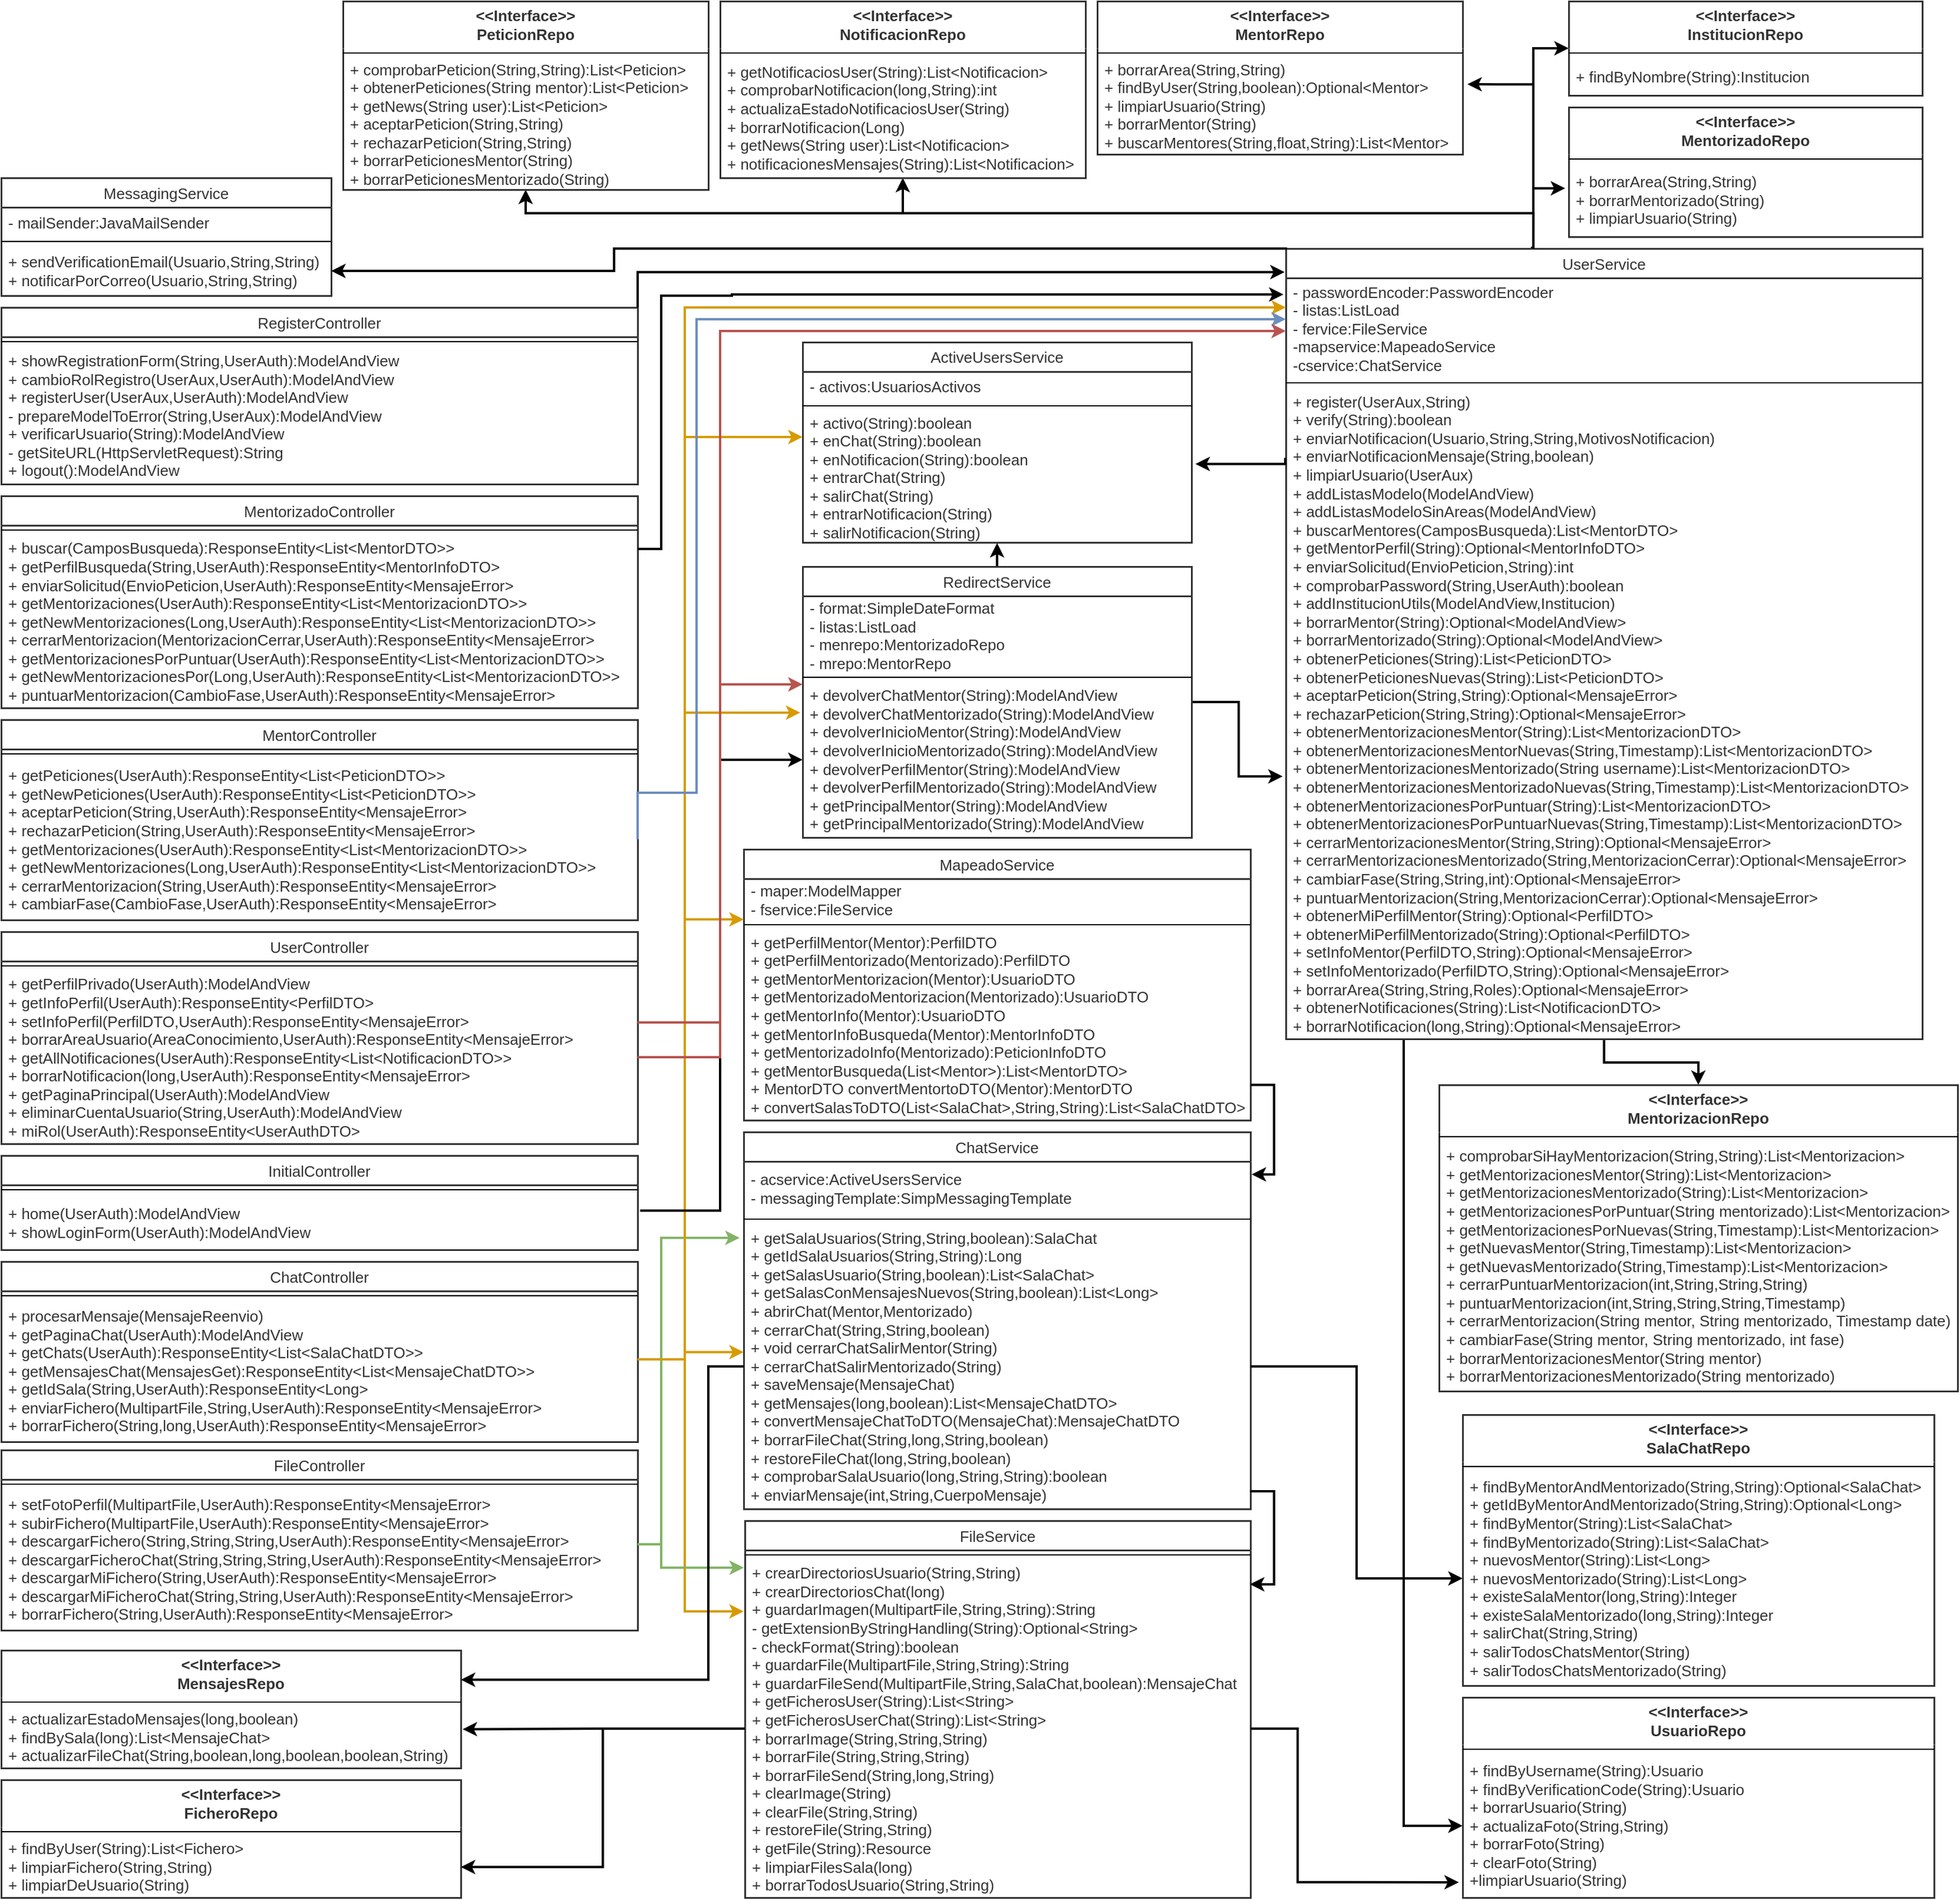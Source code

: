 <mxfile version="18.2.0" type="device"><diagram id="DhDXjn-gXIe-gd0P5lDr" name="Page-1"><mxGraphModel dx="1768" dy="1448" grid="1" gridSize="10" guides="1" tooltips="1" connect="1" arrows="1" fold="1" page="1" pageScale="1" pageWidth="827" pageHeight="1169" math="0" shadow="0"><root><mxCell id="0"/><mxCell id="1" parent="0"/><mxCell id="dr4lOWA_AnIr8z3HVMj1-179" style="edgeStyle=orthogonalEdgeStyle;rounded=0;orthogonalLoop=1;jettySize=auto;html=1;exitX=1;exitY=0.5;exitDx=0;exitDy=0;fillColor=#ffe6cc;strokeColor=#d79b00;strokeWidth=2;" edge="1" parent="1" source="dr4lOWA_AnIr8z3HVMj1-154"><mxGeometry relative="1" as="geometry"><mxPoint x="2210" y="1607" as="targetPoint"/><Array as="points"><mxPoint x="2160" y="1393"/><mxPoint x="2160" y="1607"/></Array></mxGeometry></mxCell><mxCell id="dr4lOWA_AnIr8z3HVMj1-151" value="ChatController" style="html=1;overflow=block;blockSpacing=1;swimlane;childLayout=stackLayout;horizontal=1;horizontalStack=0;resizeParent=1;resizeParentMax=0;resizeLast=0;collapsible=0;fontStyle=0;marginBottom=0;swimlaneFillColor=#ffffff;startSize=25;whiteSpace=wrap;fontSize=13;fontColor=#333333;align=center;spacing=0;strokeColor=#333333;strokeOpacity=100;fillOpacity=100;fillColor=#ffffff;strokeWidth=1.5;" vertex="1" parent="1"><mxGeometry x="1580" y="1310" width="540" height="153" as="geometry"/></mxCell><mxCell id="dr4lOWA_AnIr8z3HVMj1-153" value="" style="line;strokeWidth=1;fillColor=none;align=left;verticalAlign=middle;spacingTop=-1;spacingLeft=3;spacingRight=3;rotatable=0;labelPosition=right;points=[];portConstraint=eastwest;" vertex="1" parent="dr4lOWA_AnIr8z3HVMj1-151"><mxGeometry y="25" width="540" height="8" as="geometry"/></mxCell><mxCell id="dr4lOWA_AnIr8z3HVMj1-154" value="+ procesarMensaje(MensajeReenvio)&lt;br&gt;+ getPaginaChat(UserAuth):ModelAndView&lt;br&gt;+ getChats(UserAuth):ResponseEntity&amp;lt;List&amp;lt;SalaChatDTO&amp;gt;&amp;gt;&lt;br&gt;+ getMensajesChat(MensajesGet):ResponseEntity&amp;lt;List&amp;lt;MensajeChatDTO&amp;gt;&amp;gt;&lt;br&gt;+ getIdSala(String,UserAuth):ResponseEntity&amp;lt;Long&amp;gt;&lt;br&gt;+ enviarFichero(MultipartFile,String,UserAuth):ResponseEntity&amp;lt;MensajeError&amp;gt;&amp;nbsp;&lt;br&gt;+ borrarFichero(String,long,UserAuth):ResponseEntity&amp;lt;MensajeError&amp;gt;" style="part=1;html=1;resizeHeight=0;strokeColor=none;fillColor=none;align=left;verticalAlign=middle;spacingLeft=4;spacingRight=4;overflow=hidden;rotatable=0;points=[[0,0.5],[1,0.5]];portConstraint=eastwest;swimlaneFillColor=#ffffff;strokeOpacity=100;fillOpacity=100;whiteSpace=wrap;fontSize=13;fontColor=#333333;" vertex="1" parent="dr4lOWA_AnIr8z3HVMj1-151"><mxGeometry y="33" width="540" height="120" as="geometry"/></mxCell><mxCell id="dr4lOWA_AnIr8z3HVMj1-261" style="edgeStyle=orthogonalEdgeStyle;rounded=0;orthogonalLoop=1;jettySize=auto;html=1;strokeWidth=2;" edge="1" parent="1" source="dr4lOWA_AnIr8z3HVMj1-155" target="dr4lOWA_AnIr8z3HVMj1-258"><mxGeometry relative="1" as="geometry"/></mxCell><mxCell id="dr4lOWA_AnIr8z3HVMj1-262" style="edgeStyle=orthogonalEdgeStyle;rounded=0;orthogonalLoop=1;jettySize=auto;html=1;strokeWidth=2;" edge="1" parent="1" source="dr4lOWA_AnIr8z3HVMj1-155" target="dr4lOWA_AnIr8z3HVMj1-252"><mxGeometry relative="1" as="geometry"><Array as="points"><mxPoint x="2770" y="1789"/></Array></mxGeometry></mxCell><mxCell id="dr4lOWA_AnIr8z3HVMj1-275" style="edgeStyle=orthogonalEdgeStyle;rounded=0;orthogonalLoop=1;jettySize=auto;html=1;entryX=1.013;entryY=0.275;entryDx=0;entryDy=0;entryPerimeter=0;strokeWidth=2;exitX=0.385;exitY=-0.001;exitDx=0;exitDy=0;exitPerimeter=0;" edge="1" parent="1" source="dr4lOWA_AnIr8z3HVMj1-155" target="dr4lOWA_AnIr8z3HVMj1-274"><mxGeometry relative="1" as="geometry"><mxPoint x="2880" y="440" as="sourcePoint"/><Array as="points"><mxPoint x="2880" y="449"/><mxPoint x="2880" y="311"/></Array></mxGeometry></mxCell><mxCell id="dr4lOWA_AnIr8z3HVMj1-276" style="edgeStyle=orthogonalEdgeStyle;rounded=0;orthogonalLoop=1;jettySize=auto;html=1;entryX=0;entryY=0.5;entryDx=0;entryDy=0;strokeWidth=2;" edge="1" parent="1" source="dr4lOWA_AnIr8z3HVMj1-155" target="dr4lOWA_AnIr8z3HVMj1-263"><mxGeometry relative="1" as="geometry"><Array as="points"><mxPoint x="2880" y="280"/></Array></mxGeometry></mxCell><mxCell id="dr4lOWA_AnIr8z3HVMj1-278" style="edgeStyle=orthogonalEdgeStyle;rounded=0;orthogonalLoop=1;jettySize=auto;html=1;strokeWidth=2;entryX=-0.01;entryY=0.337;entryDx=0;entryDy=0;entryPerimeter=0;" edge="1" parent="1" source="dr4lOWA_AnIr8z3HVMj1-155" target="dr4lOWA_AnIr8z3HVMj1-271"><mxGeometry relative="1" as="geometry"><mxPoint x="2890" y="350" as="targetPoint"/><Array as="points"><mxPoint x="2880" y="399"/></Array></mxGeometry></mxCell><mxCell id="dr4lOWA_AnIr8z3HVMj1-155" value="UserService" style="html=1;overflow=block;blockSpacing=1;swimlane;childLayout=stackLayout;horizontal=1;horizontalStack=0;resizeParent=1;resizeParentMax=0;resizeLast=0;collapsible=0;fontStyle=0;marginBottom=0;swimlaneFillColor=#ffffff;startSize=25;whiteSpace=wrap;fontSize=13;fontColor=#333333;align=center;spacing=0;strokeColor=#333333;strokeOpacity=100;fillOpacity=100;fillColor=#ffffff;strokeWidth=1.5;" vertex="1" parent="1"><mxGeometry x="2670" y="450" width="540" height="671" as="geometry"/></mxCell><mxCell id="dr4lOWA_AnIr8z3HVMj1-156" value="- passwordEncoder:PasswordEncoder&lt;br&gt;- listas:ListLoad&lt;br&gt;- fervice:FileService&lt;br&gt;-mapservice:MapeadoService&lt;br&gt;-cservice:ChatService" style="part=1;html=1;resizeHeight=0;strokeColor=none;fillColor=none;align=left;verticalAlign=middle;spacingLeft=4;spacingRight=4;overflow=hidden;rotatable=0;points=[[0,0.5],[1,0.5]];portConstraint=eastwest;swimlaneFillColor=#ffffff;strokeOpacity=100;fillOpacity=100;whiteSpace=wrap;fontSize=13;fontColor=#333333;" vertex="1" parent="dr4lOWA_AnIr8z3HVMj1-155"><mxGeometry y="25" width="540" height="85" as="geometry"/></mxCell><mxCell id="dr4lOWA_AnIr8z3HVMj1-157" value="" style="line;strokeWidth=1;fillColor=none;align=left;verticalAlign=middle;spacingTop=-1;spacingLeft=3;spacingRight=3;rotatable=0;labelPosition=right;points=[];portConstraint=eastwest;" vertex="1" parent="dr4lOWA_AnIr8z3HVMj1-155"><mxGeometry y="110" width="540" height="8" as="geometry"/></mxCell><mxCell id="dr4lOWA_AnIr8z3HVMj1-158" value="+ register(UserAux,String)&lt;br&gt;+ verify(String):boolean&lt;br&gt;+ enviarNotificacion(Usuario,String,String,MotivosNotificacion)&lt;br&gt;+&amp;nbsp;enviarNotificacionMensaje(String,boolean)&lt;br&gt;+&amp;nbsp;limpiarUsuario(UserAux)&lt;br&gt;+&amp;nbsp;addListasModelo(ModelAndView)&lt;br&gt;+&amp;nbsp;addListasModeloSinAreas(ModelAndView)&lt;br&gt;+&amp;nbsp;buscarMentores(CamposBusqueda):List&amp;lt;MentorDTO&amp;gt;&lt;br&gt;+&amp;nbsp;getMentorPerfil(String):Optional&amp;lt;MentorInfoDTO&amp;gt;&lt;br&gt;+&amp;nbsp;enviarSolicitud(EnvioPeticion,String):int&lt;br&gt;+&amp;nbsp;comprobarPassword(String,UserAuth):boolean&lt;br&gt;+&amp;nbsp;addInstitucionUtils(ModelAndView,Institucion)&lt;br&gt;+&amp;nbsp;borrarMentor(String):Optional&amp;lt;ModelAndView&amp;gt;&lt;br&gt;+&amp;nbsp;borrarMentorizado(String):Optional&amp;lt;ModelAndView&amp;gt;&lt;br&gt;+&amp;nbsp;obtenerPeticiones(String):List&amp;lt;PeticionDTO&amp;gt;&lt;br&gt;+&amp;nbsp;obtenerPeticionesNuevas(String):List&amp;lt;PeticionDTO&amp;gt;&lt;br&gt;+&amp;nbsp;aceptarPeticion(String,String):Optional&amp;lt;MensajeError&amp;gt;&lt;br&gt;+&amp;nbsp;rechazarPeticion(String,String):Optional&amp;lt;MensajeError&amp;gt;&lt;br&gt;+&amp;nbsp;obtenerMentorizacionesMentor(String):List&amp;lt;MentorizacionDTO&amp;gt;&lt;br&gt;+&amp;nbsp;obtenerMentorizacionesMentorNuevas(String,Timestamp):List&amp;lt;MentorizacionDTO&amp;gt;&lt;br&gt;+&amp;nbsp;obtenerMentorizacionesMentorizado(String username):List&amp;lt;MentorizacionDTO&amp;gt;&lt;br&gt;+&amp;nbsp;obtenerMentorizacionesMentorizadoNuevas(String,Timestamp):List&amp;lt;MentorizacionDTO&amp;gt;&lt;br&gt;+&amp;nbsp;obtenerMentorizacionesPorPuntuar(String):List&amp;lt;MentorizacionDTO&amp;gt;&lt;br&gt;+&amp;nbsp;obtenerMentorizacionesPorPuntuarNuevas(String,Timestamp):List&amp;lt;MentorizacionDTO&amp;gt;&lt;br&gt;+&amp;nbsp;cerrarMentorizacionesMentor(String,String):Optional&amp;lt;MensajeError&amp;gt;&lt;br&gt;+&amp;nbsp;cerrarMentorizacionesMentorizado(String,MentorizacionCerrar):Optional&amp;lt;MensajeError&amp;gt;&lt;br&gt;+&amp;nbsp;cambiarFase(String,String,int):Optional&amp;lt;MensajeError&amp;gt;&lt;br&gt;+ puntuarMentorizacion(String,MentorizacionCerrar):Optional&amp;lt;MensajeError&amp;gt;&amp;nbsp;&lt;br&gt;+&amp;nbsp;obtenerMiPerfilMentor(String):Optional&amp;lt;PerfilDTO&amp;gt;&lt;br&gt;+&amp;nbsp;obtenerMiPerfilMentorizado(String):Optional&amp;lt;PerfilDTO&amp;gt;&lt;br&gt;+&amp;nbsp;setInfoMentor(PerfilDTO,String):Optional&amp;lt;MensajeError&amp;gt;&lt;br&gt;+ setInfoMentorizado(PerfilDTO,String):Optional&amp;lt;MensajeError&amp;gt;&lt;br&gt;+&amp;nbsp;borrarArea(String,String,Roles):Optional&amp;lt;MensajeError&amp;gt;&lt;br&gt;+&amp;nbsp;obtenerNotificaciones(String):List&amp;lt;NotificacionDTO&amp;gt;&lt;br&gt;+&amp;nbsp;borrarNotificacion(long,String):Optional&amp;lt;MensajeError&amp;gt;" style="part=1;html=1;resizeHeight=0;strokeColor=none;fillColor=none;align=left;verticalAlign=middle;spacingLeft=4;spacingRight=4;overflow=hidden;rotatable=0;points=[[0,0.5],[1,0.5]];portConstraint=eastwest;swimlaneFillColor=#ffffff;strokeOpacity=100;fillOpacity=100;whiteSpace=wrap;fontSize=13;fontColor=#333333;" vertex="1" parent="dr4lOWA_AnIr8z3HVMj1-155"><mxGeometry y="118" width="540" height="553" as="geometry"/></mxCell><mxCell id="dr4lOWA_AnIr8z3HVMj1-159" value="ChatService" style="html=1;overflow=block;blockSpacing=1;swimlane;childLayout=stackLayout;horizontal=1;horizontalStack=0;resizeParent=1;resizeParentMax=0;resizeLast=0;collapsible=0;fontStyle=0;marginBottom=0;swimlaneFillColor=#ffffff;startSize=25;whiteSpace=wrap;fontSize=13;fontColor=#333333;align=center;spacing=0;strokeColor=#333333;strokeOpacity=100;fillOpacity=100;fillColor=#ffffff;strokeWidth=1.5;" vertex="1" parent="1"><mxGeometry x="2210" y="1200" width="430" height="320" as="geometry"/></mxCell><mxCell id="dr4lOWA_AnIr8z3HVMj1-160" value="- acservice:ActiveUsersService&lt;br&gt;- messagingTemplate:SimpMessagingTemplate" style="part=1;html=1;resizeHeight=0;strokeColor=none;fillColor=none;align=left;verticalAlign=middle;spacingLeft=4;spacingRight=4;overflow=hidden;rotatable=0;points=[[0,0.5],[1,0.5]];portConstraint=eastwest;swimlaneFillColor=#ffffff;strokeOpacity=100;fillOpacity=100;whiteSpace=wrap;fontSize=13;fontColor=#333333;" vertex="1" parent="dr4lOWA_AnIr8z3HVMj1-159"><mxGeometry y="25" width="430" height="45" as="geometry"/></mxCell><mxCell id="dr4lOWA_AnIr8z3HVMj1-161" value="" style="line;strokeWidth=1;fillColor=none;align=left;verticalAlign=middle;spacingTop=-1;spacingLeft=3;spacingRight=3;rotatable=0;labelPosition=right;points=[];portConstraint=eastwest;" vertex="1" parent="dr4lOWA_AnIr8z3HVMj1-159"><mxGeometry y="70" width="430" height="8" as="geometry"/></mxCell><mxCell id="dr4lOWA_AnIr8z3HVMj1-162" value="+&amp;nbsp;getSalaUsuarios(String,String,boolean):SalaChat&lt;br&gt;+&amp;nbsp;getIdSalaUsuarios(String,String):Long&lt;br&gt;+&amp;nbsp;getSalasUsuario(String,boolean):List&amp;lt;SalaChat&amp;gt;&lt;br&gt;+&amp;nbsp;getSalasConMensajesNuevos(String,boolean):List&amp;lt;Long&amp;gt;&lt;br&gt;+&amp;nbsp;abrirChat(Mentor,Mentorizado)&lt;br&gt;+&amp;nbsp;cerrarChat(String,String,boolean)&lt;br&gt;+&amp;nbsp;void cerrarChatSalirMentor(String)&lt;br&gt;+&amp;nbsp;cerrarChatSalirMentorizado(String)&lt;br&gt;+&amp;nbsp;saveMensaje(MensajeChat)&lt;br&gt;+&amp;nbsp;getMensajes(long,boolean):List&amp;lt;MensajeChatDTO&amp;gt;&lt;br&gt;+&amp;nbsp;convertMensajeChatToDTO(MensajeChat):MensajeChatDTO&lt;br&gt;+&amp;nbsp;borrarFileChat(String,long,String,boolean)&lt;br&gt;+&amp;nbsp;restoreFileChat(long,String,boolean)&lt;br&gt;+&amp;nbsp;comprobarSalaUsuario(long,String,String):boolean&lt;br&gt;+&amp;nbsp;enviarMensaje(int,String,CuerpoMensaje)" style="part=1;html=1;resizeHeight=0;strokeColor=none;fillColor=none;align=left;verticalAlign=middle;spacingLeft=4;spacingRight=4;overflow=hidden;rotatable=0;points=[[0,0.5],[1,0.5]];portConstraint=eastwest;swimlaneFillColor=#ffffff;strokeOpacity=100;fillOpacity=100;whiteSpace=wrap;fontSize=13;fontColor=#333333;" vertex="1" parent="dr4lOWA_AnIr8z3HVMj1-159"><mxGeometry y="78" width="430" height="242" as="geometry"/></mxCell><mxCell id="dr4lOWA_AnIr8z3HVMj1-163" value="ActiveUsersService" style="html=1;overflow=block;blockSpacing=1;swimlane;childLayout=stackLayout;horizontal=1;horizontalStack=0;resizeParent=1;resizeParentMax=0;resizeLast=0;collapsible=0;fontStyle=0;marginBottom=0;swimlaneFillColor=#ffffff;startSize=25;whiteSpace=wrap;fontSize=13;fontColor=#333333;align=center;spacing=0;strokeColor=#333333;strokeOpacity=100;fillOpacity=100;fillColor=#ffffff;strokeWidth=1.5;" vertex="1" parent="1"><mxGeometry x="2260" y="529.5" width="330" height="170" as="geometry"/></mxCell><mxCell id="dr4lOWA_AnIr8z3HVMj1-164" value="- activos:UsuariosActivos" style="part=1;html=1;resizeHeight=0;strokeColor=none;fillColor=none;align=left;verticalAlign=middle;spacingLeft=4;spacingRight=4;overflow=hidden;rotatable=0;points=[[0,0.5],[1,0.5]];portConstraint=eastwest;swimlaneFillColor=#ffffff;strokeOpacity=100;fillOpacity=100;whiteSpace=wrap;fontSize=13;fontColor=#333333;" vertex="1" parent="dr4lOWA_AnIr8z3HVMj1-163"><mxGeometry y="25" width="330" height="25" as="geometry"/></mxCell><mxCell id="dr4lOWA_AnIr8z3HVMj1-165" value="" style="line;strokeWidth=1;fillColor=none;align=left;verticalAlign=middle;spacingTop=-1;spacingLeft=3;spacingRight=3;rotatable=0;labelPosition=right;points=[];portConstraint=eastwest;" vertex="1" parent="dr4lOWA_AnIr8z3HVMj1-163"><mxGeometry y="50" width="330" height="8" as="geometry"/></mxCell><mxCell id="dr4lOWA_AnIr8z3HVMj1-166" value="+&amp;nbsp;activo(String):boolean&lt;br&gt;+&amp;nbsp;enChat(String):boolean&lt;br&gt;+&amp;nbsp;enNotificacion(String):boolean&lt;br&gt;+&amp;nbsp;entrarChat(String)&lt;br&gt;+&amp;nbsp;salirChat(String)&lt;br&gt;+&amp;nbsp;entrarNotificacion(String)&lt;br&gt;+&amp;nbsp;salirNotificacion(String)" style="part=1;html=1;resizeHeight=0;strokeColor=none;fillColor=none;align=left;verticalAlign=middle;spacingLeft=4;spacingRight=4;overflow=hidden;rotatable=0;points=[[0,0.5],[1,0.5]];portConstraint=eastwest;swimlaneFillColor=#ffffff;strokeOpacity=100;fillOpacity=100;whiteSpace=wrap;fontSize=13;fontColor=#333333;" vertex="1" parent="dr4lOWA_AnIr8z3HVMj1-163"><mxGeometry y="58" width="330" height="112" as="geometry"/></mxCell><mxCell id="dr4lOWA_AnIr8z3HVMj1-167" value="MessagingService" style="html=1;overflow=block;blockSpacing=1;swimlane;childLayout=stackLayout;horizontal=1;horizontalStack=0;resizeParent=1;resizeParentMax=0;resizeLast=0;collapsible=0;fontStyle=0;marginBottom=0;swimlaneFillColor=#ffffff;startSize=25;whiteSpace=wrap;fontSize=13;fontColor=#333333;align=center;spacing=0;strokeColor=#333333;strokeOpacity=100;fillOpacity=100;fillColor=#ffffff;strokeWidth=1.5;" vertex="1" parent="1"><mxGeometry x="1580" y="390" width="280" height="100" as="geometry"/></mxCell><mxCell id="dr4lOWA_AnIr8z3HVMj1-168" value="-&amp;nbsp;mailSender:JavaMailSender" style="part=1;html=1;resizeHeight=0;strokeColor=none;fillColor=none;align=left;verticalAlign=middle;spacingLeft=4;spacingRight=4;overflow=hidden;rotatable=0;points=[[0,0.5],[1,0.5]];portConstraint=eastwest;swimlaneFillColor=#ffffff;strokeOpacity=100;fillOpacity=100;whiteSpace=wrap;fontSize=13;fontColor=#333333;" vertex="1" parent="dr4lOWA_AnIr8z3HVMj1-167"><mxGeometry y="25" width="280" height="25" as="geometry"/></mxCell><mxCell id="dr4lOWA_AnIr8z3HVMj1-169" value="" style="line;strokeWidth=1;fillColor=none;align=left;verticalAlign=middle;spacingTop=-1;spacingLeft=3;spacingRight=3;rotatable=0;labelPosition=right;points=[];portConstraint=eastwest;" vertex="1" parent="dr4lOWA_AnIr8z3HVMj1-167"><mxGeometry y="50" width="280" height="8" as="geometry"/></mxCell><mxCell id="dr4lOWA_AnIr8z3HVMj1-170" value="+&amp;nbsp;sendVerificationEmail(Usuario,String,String)&lt;br&gt;+&amp;nbsp;notificarPorCorreo(Usuario,String,String)" style="part=1;html=1;resizeHeight=0;strokeColor=none;fillColor=none;align=left;verticalAlign=middle;spacingLeft=4;spacingRight=4;overflow=hidden;rotatable=0;points=[[0,0.5],[1,0.5]];portConstraint=eastwest;swimlaneFillColor=#ffffff;strokeOpacity=100;fillOpacity=100;whiteSpace=wrap;fontSize=13;fontColor=#333333;" vertex="1" parent="dr4lOWA_AnIr8z3HVMj1-167"><mxGeometry y="58" width="280" height="42" as="geometry"/></mxCell><mxCell id="dr4lOWA_AnIr8z3HVMj1-175" value="MapeadoService" style="html=1;overflow=block;blockSpacing=1;swimlane;childLayout=stackLayout;horizontal=1;horizontalStack=0;resizeParent=1;resizeParentMax=0;resizeLast=0;collapsible=0;fontStyle=0;marginBottom=0;swimlaneFillColor=#ffffff;startSize=25;whiteSpace=wrap;fontSize=13;fontColor=#333333;align=center;spacing=0;strokeColor=#333333;strokeOpacity=100;fillOpacity=100;fillColor=#ffffff;strokeWidth=1.5;" vertex="1" parent="1"><mxGeometry x="2210" y="960" width="430" height="230" as="geometry"/></mxCell><mxCell id="dr4lOWA_AnIr8z3HVMj1-176" value="- maper:ModelMapper&lt;br&gt;- fservice:FileService" style="part=1;html=1;resizeHeight=0;strokeColor=none;fillColor=none;align=left;verticalAlign=middle;spacingLeft=4;spacingRight=4;overflow=hidden;rotatable=0;points=[[0,0.5],[1,0.5]];portConstraint=eastwest;swimlaneFillColor=#ffffff;strokeOpacity=100;fillOpacity=100;whiteSpace=wrap;fontSize=13;fontColor=#333333;" vertex="1" parent="dr4lOWA_AnIr8z3HVMj1-175"><mxGeometry y="25" width="430" height="35" as="geometry"/></mxCell><mxCell id="dr4lOWA_AnIr8z3HVMj1-177" value="" style="line;strokeWidth=1;fillColor=none;align=left;verticalAlign=middle;spacingTop=-1;spacingLeft=3;spacingRight=3;rotatable=0;labelPosition=right;points=[];portConstraint=eastwest;" vertex="1" parent="dr4lOWA_AnIr8z3HVMj1-175"><mxGeometry y="60" width="430" height="8" as="geometry"/></mxCell><mxCell id="dr4lOWA_AnIr8z3HVMj1-178" value="+&amp;nbsp;getPerfilMentor(Mentor):PerfilDTO&lt;br&gt;+&amp;nbsp;getPerfilMentorizado(Mentorizado):PerfilDTO&lt;br&gt;+&amp;nbsp;getMentorMentorizacion(Mentor):UsuarioDTO&lt;br&gt;+&amp;nbsp;getMentorizadoMentorizacion(Mentorizado):UsuarioDTO&lt;br&gt;+&amp;nbsp;getMentorInfo(Mentor):UsuarioDTO&lt;br&gt;+&amp;nbsp;getMentorInfoBusqueda(Mentor):MentorInfoDTO&lt;br&gt;+&amp;nbsp;getMentorizadoInfo(Mentorizado):PeticionInfoDTO&lt;br&gt;+&amp;nbsp;getMentorBusqueda(List&amp;lt;Mentor&amp;gt;):List&amp;lt;MentorDTO&amp;gt;&lt;br&gt;+&amp;nbsp;MentorDTO convertMentortoDTO(Mentor):MentorDTO&lt;br&gt;+&amp;nbsp;convertSalasToDTO(List&amp;lt;SalaChat&amp;gt;,String,String):List&amp;lt;SalaChatDTO&amp;gt;" style="part=1;html=1;resizeHeight=0;strokeColor=none;fillColor=none;align=left;verticalAlign=middle;spacingLeft=4;spacingRight=4;overflow=hidden;rotatable=0;points=[[0,0.5],[1,0.5]];portConstraint=eastwest;swimlaneFillColor=#ffffff;strokeOpacity=100;fillOpacity=100;whiteSpace=wrap;fontSize=13;fontColor=#333333;" vertex="1" parent="dr4lOWA_AnIr8z3HVMj1-175"><mxGeometry y="68" width="430" height="162" as="geometry"/></mxCell><mxCell id="dr4lOWA_AnIr8z3HVMj1-180" style="edgeStyle=orthogonalEdgeStyle;rounded=0;orthogonalLoop=1;jettySize=auto;html=1;strokeWidth=2;fillColor=#ffe6cc;strokeColor=#d79b00;" edge="1" parent="1" source="dr4lOWA_AnIr8z3HVMj1-154"><mxGeometry relative="1" as="geometry"><mxPoint x="2260" y="610" as="targetPoint"/><Array as="points"><mxPoint x="2160" y="1393"/><mxPoint x="2160" y="610"/></Array></mxGeometry></mxCell><mxCell id="dr4lOWA_AnIr8z3HVMj1-181" style="edgeStyle=orthogonalEdgeStyle;rounded=0;orthogonalLoop=1;jettySize=auto;html=1;strokeWidth=2;fillColor=#ffe6cc;strokeColor=#d79b00;entryX=0;entryY=0.45;entryDx=0;entryDy=0;entryPerimeter=0;" edge="1" parent="1" source="dr4lOWA_AnIr8z3HVMj1-154" target="dr4lOWA_AnIr8z3HVMj1-162"><mxGeometry relative="1" as="geometry"><mxPoint x="2190" y="1390" as="targetPoint"/><Array as="points"><mxPoint x="2160" y="1393"/><mxPoint x="2160" y="1387"/></Array></mxGeometry></mxCell><mxCell id="dr4lOWA_AnIr8z3HVMj1-182" style="edgeStyle=orthogonalEdgeStyle;rounded=0;orthogonalLoop=1;jettySize=auto;html=1;strokeWidth=2;fillColor=#ffe6cc;strokeColor=#d79b00;entryX=0;entryY=0.987;entryDx=0;entryDy=0;entryPerimeter=0;" edge="1" parent="1" source="dr4lOWA_AnIr8z3HVMj1-154" target="dr4lOWA_AnIr8z3HVMj1-176"><mxGeometry relative="1" as="geometry"><mxPoint x="2290" y="1140" as="targetPoint"/><Array as="points"><mxPoint x="2160" y="1393"/><mxPoint x="2160" y="1020"/></Array></mxGeometry></mxCell><mxCell id="dr4lOWA_AnIr8z3HVMj1-183" style="edgeStyle=orthogonalEdgeStyle;rounded=0;orthogonalLoop=1;jettySize=auto;html=1;strokeWidth=2;fillColor=#ffe6cc;strokeColor=#d79b00;" edge="1" parent="1" source="dr4lOWA_AnIr8z3HVMj1-154"><mxGeometry relative="1" as="geometry"><mxPoint x="2670" y="500" as="targetPoint"/><Array as="points"><mxPoint x="2160" y="1393"/><mxPoint x="2160" y="500"/><mxPoint x="2670" y="500"/></Array></mxGeometry></mxCell><mxCell id="dr4lOWA_AnIr8z3HVMj1-184" value="FileController" style="html=1;overflow=block;blockSpacing=1;swimlane;childLayout=stackLayout;horizontal=1;horizontalStack=0;resizeParent=1;resizeParentMax=0;resizeLast=0;collapsible=0;fontStyle=0;marginBottom=0;swimlaneFillColor=#ffffff;startSize=25;whiteSpace=wrap;fontSize=13;fontColor=#333333;align=center;spacing=0;strokeColor=#333333;strokeOpacity=100;fillOpacity=100;fillColor=#ffffff;strokeWidth=1.5;" vertex="1" parent="1"><mxGeometry x="1580" y="1470" width="540" height="153" as="geometry"/></mxCell><mxCell id="dr4lOWA_AnIr8z3HVMj1-185" value="" style="line;strokeWidth=1;fillColor=none;align=left;verticalAlign=middle;spacingTop=-1;spacingLeft=3;spacingRight=3;rotatable=0;labelPosition=right;points=[];portConstraint=eastwest;" vertex="1" parent="dr4lOWA_AnIr8z3HVMj1-184"><mxGeometry y="25" width="540" height="8" as="geometry"/></mxCell><mxCell id="dr4lOWA_AnIr8z3HVMj1-186" value="+ setFotoPerfil(MultipartFile,UserAuth):ResponseEntity&amp;lt;MensajeError&amp;gt;&lt;br&gt;+ subirFichero(MultipartFile,UserAuth):ResponseEntity&amp;lt;MensajeError&amp;gt;&lt;br&gt;+ descargarFichero(String,String,String,UserAuth):ResponseEntity&amp;lt;MensajeError&amp;gt;&lt;br&gt;+ descargarFicheroChat(String,String,String,UserAuth):ResponseEntity&amp;lt;MensajeError&amp;gt;&lt;br&gt;+ descargarMiFichero(String,UserAuth):ResponseEntity&amp;lt;MensajeError&amp;gt;&lt;br&gt;+ descargarMiFicheroChat(String,String,UserAuth):ResponseEntity&amp;lt;MensajeError&amp;gt;&amp;nbsp;&lt;br&gt;+ borrarFichero(String,UserAuth):ResponseEntity&amp;lt;MensajeError&amp;gt;" style="part=1;html=1;resizeHeight=0;strokeColor=none;fillColor=none;align=left;verticalAlign=middle;spacingLeft=4;spacingRight=4;overflow=hidden;rotatable=0;points=[[0,0.5],[1,0.5]];portConstraint=eastwest;swimlaneFillColor=#ffffff;strokeOpacity=100;fillOpacity=100;whiteSpace=wrap;fontSize=13;fontColor=#333333;" vertex="1" parent="dr4lOWA_AnIr8z3HVMj1-184"><mxGeometry y="33" width="540" height="120" as="geometry"/></mxCell><mxCell id="dr4lOWA_AnIr8z3HVMj1-189" style="edgeStyle=orthogonalEdgeStyle;rounded=0;orthogonalLoop=1;jettySize=auto;html=1;strokeWidth=2;fillColor=#d5e8d4;strokeColor=#82b366;entryX=-0.008;entryY=0.049;entryDx=0;entryDy=0;entryPerimeter=0;" edge="1" parent="1" source="dr4lOWA_AnIr8z3HVMj1-186" target="dr4lOWA_AnIr8z3HVMj1-162"><mxGeometry relative="1" as="geometry"><mxPoint x="2200" y="1290" as="targetPoint"/><Array as="points"><mxPoint x="2140" y="1550"/><mxPoint x="2140" y="1290"/></Array></mxGeometry></mxCell><mxCell id="dr4lOWA_AnIr8z3HVMj1-190" value="InitialController" style="html=1;overflow=block;blockSpacing=1;swimlane;childLayout=stackLayout;horizontal=1;horizontalStack=0;resizeParent=1;resizeParentMax=0;resizeLast=0;collapsible=0;fontStyle=0;marginBottom=0;swimlaneFillColor=#ffffff;startSize=25;whiteSpace=wrap;fontSize=13;fontColor=#333333;align=center;spacing=0;strokeColor=#333333;strokeOpacity=100;fillOpacity=100;fillColor=#ffffff;strokeWidth=1.5;" vertex="1" parent="1"><mxGeometry x="1580" y="1220" width="540" height="80" as="geometry"/></mxCell><mxCell id="dr4lOWA_AnIr8z3HVMj1-191" value="" style="line;strokeWidth=1;fillColor=none;align=left;verticalAlign=middle;spacingTop=-1;spacingLeft=3;spacingRight=3;rotatable=0;labelPosition=right;points=[];portConstraint=eastwest;" vertex="1" parent="dr4lOWA_AnIr8z3HVMj1-190"><mxGeometry y="25" width="540" height="8" as="geometry"/></mxCell><mxCell id="dr4lOWA_AnIr8z3HVMj1-192" value="+ home(UserAuth):ModelAndView&lt;br&gt;+ showLoginForm(UserAuth):ModelAndView" style="part=1;html=1;resizeHeight=0;strokeColor=none;fillColor=none;align=left;verticalAlign=middle;spacingLeft=4;spacingRight=4;overflow=hidden;rotatable=0;points=[[0,0.5],[1,0.5]];portConstraint=eastwest;swimlaneFillColor=#ffffff;strokeOpacity=100;fillOpacity=100;whiteSpace=wrap;fontSize=13;fontColor=#333333;" vertex="1" parent="dr4lOWA_AnIr8z3HVMj1-190"><mxGeometry y="33" width="540" height="47" as="geometry"/></mxCell><mxCell id="dr4lOWA_AnIr8z3HVMj1-217" style="edgeStyle=orthogonalEdgeStyle;rounded=0;orthogonalLoop=1;jettySize=auto;html=1;strokeWidth=2;entryX=-0.005;entryY=0.597;entryDx=0;entryDy=0;entryPerimeter=0;" edge="1" parent="1" source="dr4lOWA_AnIr8z3HVMj1-193" target="dr4lOWA_AnIr8z3HVMj1-158"><mxGeometry relative="1" as="geometry"><mxPoint x="2660" y="898" as="targetPoint"/><Array as="points"/></mxGeometry></mxCell><mxCell id="dr4lOWA_AnIr8z3HVMj1-220" style="edgeStyle=orthogonalEdgeStyle;rounded=0;orthogonalLoop=1;jettySize=auto;html=1;strokeWidth=2;entryX=0.498;entryY=1;entryDx=0;entryDy=0;entryPerimeter=0;" edge="1" parent="1" source="dr4lOWA_AnIr8z3HVMj1-193" target="dr4lOWA_AnIr8z3HVMj1-166"><mxGeometry relative="1" as="geometry"><mxPoint x="2425" y="730" as="targetPoint"/></mxGeometry></mxCell><mxCell id="dr4lOWA_AnIr8z3HVMj1-193" value="RedirectService" style="html=1;overflow=block;blockSpacing=1;swimlane;childLayout=stackLayout;horizontal=1;horizontalStack=0;resizeParent=1;resizeParentMax=0;resizeLast=0;collapsible=0;fontStyle=0;marginBottom=0;swimlaneFillColor=#ffffff;startSize=25;whiteSpace=wrap;fontSize=13;fontColor=#333333;align=center;spacing=0;strokeColor=#333333;strokeOpacity=100;fillOpacity=100;fillColor=#ffffff;strokeWidth=1.5;" vertex="1" parent="1"><mxGeometry x="2260" y="720" width="330" height="230" as="geometry"/></mxCell><mxCell id="dr4lOWA_AnIr8z3HVMj1-194" value="- format:SimpleDateFormat&lt;br&gt;-&amp;nbsp;listas:ListLoad&lt;br&gt;- menrepo:MentorizadoRepo&lt;br&gt;- mrepo:MentorRepo" style="part=1;html=1;resizeHeight=0;strokeColor=none;fillColor=none;align=left;verticalAlign=middle;spacingLeft=4;spacingRight=4;overflow=hidden;rotatable=0;points=[[0,0.5],[1,0.5]];portConstraint=eastwest;swimlaneFillColor=#ffffff;strokeOpacity=100;fillOpacity=100;whiteSpace=wrap;fontSize=13;fontColor=#333333;" vertex="1" parent="dr4lOWA_AnIr8z3HVMj1-193"><mxGeometry y="25" width="330" height="65" as="geometry"/></mxCell><mxCell id="dr4lOWA_AnIr8z3HVMj1-195" value="" style="line;strokeWidth=1;fillColor=none;align=left;verticalAlign=middle;spacingTop=-1;spacingLeft=3;spacingRight=3;rotatable=0;labelPosition=right;points=[];portConstraint=eastwest;" vertex="1" parent="dr4lOWA_AnIr8z3HVMj1-193"><mxGeometry y="90" width="330" height="8" as="geometry"/></mxCell><mxCell id="dr4lOWA_AnIr8z3HVMj1-196" value="+&amp;nbsp;devolverChatMentor(String):ModelAndView&lt;br&gt;+&amp;nbsp;devolverChatMentorizado(String):ModelAndView&lt;br&gt;+&amp;nbsp;devolverInicioMentor(String):ModelAndView&lt;br&gt;+&amp;nbsp;devolverInicioMentorizado(String):ModelAndView&lt;br&gt;+&amp;nbsp;devolverPerfilMentor(String):ModelAndView&lt;br&gt;+ devolverPerfilMentorizado(String):ModelAndView&lt;br&gt;+&amp;nbsp;getPrincipalMentor(String):ModelAndView&lt;br&gt;+&amp;nbsp;getPrincipalMentorizado(String):ModelAndView" style="part=1;html=1;resizeHeight=0;strokeColor=none;fillColor=none;align=left;verticalAlign=middle;spacingLeft=4;spacingRight=4;overflow=hidden;rotatable=0;points=[[0,0.5],[1,0.5]];portConstraint=eastwest;swimlaneFillColor=#ffffff;strokeOpacity=100;fillOpacity=100;whiteSpace=wrap;fontSize=13;fontColor=#333333;" vertex="1" parent="dr4lOWA_AnIr8z3HVMj1-193"><mxGeometry y="98" width="330" height="132" as="geometry"/></mxCell><mxCell id="dr4lOWA_AnIr8z3HVMj1-197" style="edgeStyle=orthogonalEdgeStyle;rounded=0;orthogonalLoop=1;jettySize=auto;html=1;strokeWidth=2;fillColor=#ffe6cc;strokeColor=#d79b00;" edge="1" parent="1" source="dr4lOWA_AnIr8z3HVMj1-154"><mxGeometry relative="1" as="geometry"><mxPoint x="2258" y="844" as="targetPoint"/><Array as="points"><mxPoint x="2160" y="1393"/><mxPoint x="2160" y="844"/></Array></mxGeometry></mxCell><mxCell id="dr4lOWA_AnIr8z3HVMj1-198" style="edgeStyle=orthogonalEdgeStyle;rounded=0;orthogonalLoop=1;jettySize=auto;html=1;strokeWidth=2;exitX=1.004;exitY=0.292;exitDx=0;exitDy=0;exitPerimeter=0;entryX=0;entryY=0.5;entryDx=0;entryDy=0;" edge="1" parent="1" source="dr4lOWA_AnIr8z3HVMj1-192" target="dr4lOWA_AnIr8z3HVMj1-196"><mxGeometry relative="1" as="geometry"><mxPoint x="2317" y="1007" as="targetPoint"/><Array as="points"/></mxGeometry></mxCell><mxCell id="dr4lOWA_AnIr8z3HVMj1-199" value="MentorController" style="html=1;overflow=block;blockSpacing=1;swimlane;childLayout=stackLayout;horizontal=1;horizontalStack=0;resizeParent=1;resizeParentMax=0;resizeLast=0;collapsible=0;fontStyle=0;marginBottom=0;swimlaneFillColor=#ffffff;startSize=25;whiteSpace=wrap;fontSize=13;fontColor=#333333;align=center;spacing=0;strokeColor=#333333;strokeOpacity=100;fillOpacity=100;fillColor=#ffffff;strokeWidth=1.5;" vertex="1" parent="1"><mxGeometry x="1580" y="850" width="540" height="170" as="geometry"/></mxCell><mxCell id="dr4lOWA_AnIr8z3HVMj1-200" value="" style="line;strokeWidth=1;fillColor=none;align=left;verticalAlign=middle;spacingTop=-1;spacingLeft=3;spacingRight=3;rotatable=0;labelPosition=right;points=[];portConstraint=eastwest;" vertex="1" parent="dr4lOWA_AnIr8z3HVMj1-199"><mxGeometry y="25" width="540" height="8" as="geometry"/></mxCell><mxCell id="dr4lOWA_AnIr8z3HVMj1-201" value="+ getPeticiones(UserAuth):ResponseEntity&amp;lt;List&amp;lt;PeticionDTO&amp;gt;&amp;gt;&lt;br&gt;+ getNewPeticiones(UserAuth):ResponseEntity&amp;lt;List&amp;lt;PeticionDTO&amp;gt;&amp;gt;&lt;br&gt;+ aceptarPeticion(String,UserAuth):ResponseEntity&amp;lt;MensajeError&amp;gt;&lt;br&gt;+ rechazarPeticion(String,UserAuth):ResponseEntity&amp;lt;MensajeError&amp;gt;&lt;br&gt;+ getMentorizaciones(UserAuth):ResponseEntity&amp;lt;List&amp;lt;MentorizacionDTO&amp;gt;&amp;gt;&lt;br&gt;+ getNewMentorizaciones(Long,UserAuth):ResponseEntity&amp;lt;List&amp;lt;MentorizacionDTO&amp;gt;&amp;gt;&lt;br&gt;+ cerrarMentorizacion(String,UserAuth):ResponseEntity&amp;lt;MensajeError&amp;gt;&lt;br&gt;+ cambiarFase(CambioFase,UserAuth):ResponseEntity&amp;lt;MensajeError&amp;gt;" style="part=1;html=1;resizeHeight=0;strokeColor=none;fillColor=none;align=left;verticalAlign=middle;spacingLeft=4;spacingRight=4;overflow=hidden;rotatable=0;points=[[0,0.5],[1,0.5]];portConstraint=eastwest;swimlaneFillColor=#ffffff;strokeOpacity=100;fillOpacity=100;whiteSpace=wrap;fontSize=13;fontColor=#333333;" vertex="1" parent="dr4lOWA_AnIr8z3HVMj1-199"><mxGeometry y="33" width="540" height="137" as="geometry"/></mxCell><mxCell id="dr4lOWA_AnIr8z3HVMj1-202" style="edgeStyle=orthogonalEdgeStyle;rounded=0;orthogonalLoop=1;jettySize=auto;html=1;strokeWidth=2;exitX=1;exitY=0.5;exitDx=0;exitDy=0;fillColor=#dae8fc;gradientColor=#7ea6e0;strokeColor=#6c8ebf;" edge="1" parent="1" source="dr4lOWA_AnIr8z3HVMj1-201"><mxGeometry relative="1" as="geometry"><mxPoint x="1880" y="640" as="sourcePoint"/><mxPoint x="2670" y="510" as="targetPoint"/><Array as="points"><mxPoint x="2120" y="912"/><mxPoint x="2170" y="912"/><mxPoint x="2170" y="510"/><mxPoint x="2670" y="510"/></Array></mxGeometry></mxCell><mxCell id="dr4lOWA_AnIr8z3HVMj1-203" value="MentorizadoController" style="html=1;overflow=block;blockSpacing=1;swimlane;childLayout=stackLayout;horizontal=1;horizontalStack=0;resizeParent=1;resizeParentMax=0;resizeLast=0;collapsible=0;fontStyle=0;marginBottom=0;swimlaneFillColor=#ffffff;startSize=25;whiteSpace=wrap;fontSize=13;fontColor=#333333;align=center;spacing=0;strokeColor=#333333;strokeOpacity=100;fillOpacity=100;fillColor=#ffffff;strokeWidth=1.5;" vertex="1" parent="1"><mxGeometry x="1580" y="660" width="540" height="180" as="geometry"/></mxCell><mxCell id="dr4lOWA_AnIr8z3HVMj1-204" value="" style="line;strokeWidth=1;fillColor=none;align=left;verticalAlign=middle;spacingTop=-1;spacingLeft=3;spacingRight=3;rotatable=0;labelPosition=right;points=[];portConstraint=eastwest;" vertex="1" parent="dr4lOWA_AnIr8z3HVMj1-203"><mxGeometry y="25" width="540" height="8" as="geometry"/></mxCell><mxCell id="dr4lOWA_AnIr8z3HVMj1-205" value="+ buscar(CamposBusqueda):ResponseEntity&amp;lt;List&amp;lt;MentorDTO&amp;gt;&amp;gt;&lt;br&gt;+ getPerfilBusqueda(String,UserAuth):ResponseEntity&amp;lt;MentorInfoDTO&amp;gt;&lt;br&gt;+ enviarSolicitud(EnvioPeticion,UserAuth):ResponseEntity&amp;lt;MensajeError&amp;gt;&lt;br&gt;+ getMentorizaciones(UserAuth):ResponseEntity&amp;lt;List&amp;lt;MentorizacionDTO&amp;gt;&amp;gt;&lt;br&gt;+ getNewMentorizaciones(Long,UserAuth):ResponseEntity&amp;lt;List&amp;lt;MentorizacionDTO&amp;gt;&amp;gt;&lt;br&gt;+ cerrarMentorizacion(MentorizacionCerrar,UserAuth):ResponseEntity&amp;lt;MensajeError&amp;gt;&lt;br&gt;+ getMentorizacionesPorPuntuar(UserAuth):ResponseEntity&amp;lt;List&amp;lt;MentorizacionDTO&amp;gt;&amp;gt;&lt;br&gt;+ getNewMentorizacionesPor(Long,UserAuth):ResponseEntity&amp;lt;List&amp;lt;MentorizacionDTO&amp;gt;&amp;gt;&lt;br&gt;+ puntuarMentorizacion(CambioFase,UserAuth):ResponseEntity&amp;lt;MensajeError&amp;gt;" style="part=1;html=1;resizeHeight=0;strokeColor=none;fillColor=none;align=left;verticalAlign=middle;spacingLeft=4;spacingRight=4;overflow=hidden;rotatable=0;points=[[0,0.5],[1,0.5]];portConstraint=eastwest;swimlaneFillColor=#ffffff;strokeOpacity=100;fillOpacity=100;whiteSpace=wrap;fontSize=13;fontColor=#333333;" vertex="1" parent="dr4lOWA_AnIr8z3HVMj1-203"><mxGeometry y="33" width="540" height="147" as="geometry"/></mxCell><mxCell id="dr4lOWA_AnIr8z3HVMj1-206" style="edgeStyle=orthogonalEdgeStyle;rounded=0;orthogonalLoop=1;jettySize=auto;html=1;strokeWidth=2;exitX=1;exitY=0.25;exitDx=0;exitDy=0;" edge="1" parent="1" source="dr4lOWA_AnIr8z3HVMj1-203"><mxGeometry relative="1" as="geometry"><mxPoint x="2120" y="440" as="sourcePoint"/><mxPoint x="2668" y="489" as="targetPoint"/><Array as="points"><mxPoint x="2140" y="705"/><mxPoint x="2140" y="490"/><mxPoint x="2200" y="490"/></Array></mxGeometry></mxCell><mxCell id="dr4lOWA_AnIr8z3HVMj1-207" value="RegisterController" style="html=1;overflow=block;blockSpacing=1;swimlane;childLayout=stackLayout;horizontal=1;horizontalStack=0;resizeParent=1;resizeParentMax=0;resizeLast=0;collapsible=0;fontStyle=0;marginBottom=0;swimlaneFillColor=#ffffff;startSize=25;whiteSpace=wrap;fontSize=13;fontColor=#333333;align=center;spacing=0;strokeColor=#333333;strokeOpacity=100;fillOpacity=100;fillColor=#ffffff;strokeWidth=1.5;" vertex="1" parent="1"><mxGeometry x="1580" y="500" width="540" height="150" as="geometry"/></mxCell><mxCell id="dr4lOWA_AnIr8z3HVMj1-208" value="" style="line;strokeWidth=1;fillColor=none;align=left;verticalAlign=middle;spacingTop=-1;spacingLeft=3;spacingRight=3;rotatable=0;labelPosition=right;points=[];portConstraint=eastwest;" vertex="1" parent="dr4lOWA_AnIr8z3HVMj1-207"><mxGeometry y="25" width="540" height="8" as="geometry"/></mxCell><mxCell id="dr4lOWA_AnIr8z3HVMj1-209" value="+ showRegistrationForm(String,UserAuth):ModelAndView&lt;br&gt;+ cambioRolRegistro(UserAux,UserAuth):ModelAndView&lt;br&gt;+ registerUser(UserAux,UserAuth):ModelAndView&lt;br&gt;- prepareModelToError(String,UserAux):ModelAndView&lt;br&gt;+ verificarUsuario(String):ModelAndView&lt;br&gt;- getSiteURL(HttpServletRequest):String&lt;br&gt;+ logout():ModelAndView" style="part=1;html=1;resizeHeight=0;strokeColor=none;fillColor=none;align=left;verticalAlign=middle;spacingLeft=4;spacingRight=4;overflow=hidden;rotatable=0;points=[[0,0.5],[1,0.5]];portConstraint=eastwest;swimlaneFillColor=#ffffff;strokeOpacity=100;fillOpacity=100;whiteSpace=wrap;fontSize=13;fontColor=#333333;" vertex="1" parent="dr4lOWA_AnIr8z3HVMj1-207"><mxGeometry y="33" width="540" height="117" as="geometry"/></mxCell><mxCell id="dr4lOWA_AnIr8z3HVMj1-210" style="edgeStyle=orthogonalEdgeStyle;rounded=0;orthogonalLoop=1;jettySize=auto;html=1;strokeWidth=2;exitX=1;exitY=0;exitDx=0;exitDy=0;" edge="1" parent="1" source="dr4lOWA_AnIr8z3HVMj1-207"><mxGeometry relative="1" as="geometry"><mxPoint x="2080" y="470" as="sourcePoint"/><mxPoint x="2669" y="470" as="targetPoint"/><Array as="points"><mxPoint x="2120" y="470"/></Array></mxGeometry></mxCell><mxCell id="dr4lOWA_AnIr8z3HVMj1-211" value="UserController" style="html=1;overflow=block;blockSpacing=1;swimlane;childLayout=stackLayout;horizontal=1;horizontalStack=0;resizeParent=1;resizeParentMax=0;resizeLast=0;collapsible=0;fontStyle=0;marginBottom=0;swimlaneFillColor=#ffffff;startSize=25;whiteSpace=wrap;fontSize=13;fontColor=#333333;align=center;spacing=0;strokeColor=#333333;strokeOpacity=100;fillOpacity=100;fillColor=#ffffff;strokeWidth=1.5;" vertex="1" parent="1"><mxGeometry x="1580" y="1030" width="540" height="180" as="geometry"/></mxCell><mxCell id="dr4lOWA_AnIr8z3HVMj1-212" value="" style="line;strokeWidth=1;fillColor=none;align=left;verticalAlign=middle;spacingTop=-1;spacingLeft=3;spacingRight=3;rotatable=0;labelPosition=right;points=[];portConstraint=eastwest;" vertex="1" parent="dr4lOWA_AnIr8z3HVMj1-211"><mxGeometry y="25" width="540" height="8" as="geometry"/></mxCell><mxCell id="dr4lOWA_AnIr8z3HVMj1-213" value="+ getPerfilPrivado(UserAuth):ModelAndView&lt;br&gt;+ getInfoPerfil(UserAuth):ResponseEntity&amp;lt;PerfilDTO&amp;gt;&amp;nbsp;&lt;br&gt;+ setInfoPerfil(PerfilDTO,UserAuth):ResponseEntity&amp;lt;MensajeError&amp;gt;&lt;br&gt;+ borrarAreaUsuario(AreaConocimiento,UserAuth):ResponseEntity&amp;lt;MensajeError&amp;gt;&lt;br&gt;+ getAllNotificaciones(UserAuth):ResponseEntity&amp;lt;List&amp;lt;NotificacionDTO&amp;gt;&amp;gt;&lt;br&gt;+ borrarNotificacion(long,UserAuth):ResponseEntity&amp;lt;MensajeError&amp;gt;&amp;nbsp;&lt;br&gt;+ getPaginaPrincipal(UserAuth):ModelAndView&lt;br&gt;+ eliminarCuentaUsuario(String,UserAuth):ModelAndView&lt;br&gt;+ miRol(UserAuth):ResponseEntity&amp;lt;UserAuthDTO&amp;gt;" style="part=1;html=1;resizeHeight=0;strokeColor=none;fillColor=none;align=left;verticalAlign=middle;spacingLeft=4;spacingRight=4;overflow=hidden;rotatable=0;points=[[0,0.5],[1,0.5]];portConstraint=eastwest;swimlaneFillColor=#ffffff;strokeOpacity=100;fillOpacity=100;whiteSpace=wrap;fontSize=13;fontColor=#333333;" vertex="1" parent="dr4lOWA_AnIr8z3HVMj1-211"><mxGeometry y="33" width="540" height="147" as="geometry"/></mxCell><mxCell id="dr4lOWA_AnIr8z3HVMj1-214" style="edgeStyle=orthogonalEdgeStyle;rounded=0;orthogonalLoop=1;jettySize=auto;html=1;strokeWidth=2;fillColor=#f8cecc;gradientColor=#ea6b66;strokeColor=#b85450;" edge="1" parent="1" source="dr4lOWA_AnIr8z3HVMj1-213"><mxGeometry relative="1" as="geometry"><mxPoint x="2670" y="520" as="targetPoint"/><Array as="points"><mxPoint x="2190" y="1107"/><mxPoint x="2190" y="520"/><mxPoint x="2670" y="520"/></Array></mxGeometry></mxCell><mxCell id="dr4lOWA_AnIr8z3HVMj1-215" style="edgeStyle=orthogonalEdgeStyle;rounded=0;orthogonalLoop=1;jettySize=auto;html=1;strokeWidth=2;fillColor=#f8cecc;gradientColor=#ea6b66;strokeColor=#b85450;" edge="1" parent="1" source="dr4lOWA_AnIr8z3HVMj1-213"><mxGeometry relative="1" as="geometry"><mxPoint x="2260" y="820" as="targetPoint"/><Array as="points"><mxPoint x="2190" y="787"/><mxPoint x="2190" y="820"/><mxPoint x="2230" y="820"/></Array></mxGeometry></mxCell><mxCell id="dr4lOWA_AnIr8z3HVMj1-216" style="edgeStyle=orthogonalEdgeStyle;rounded=0;orthogonalLoop=1;jettySize=auto;html=1;entryX=1;entryY=0.5;entryDx=0;entryDy=0;strokeWidth=2;" edge="1" parent="1" target="dr4lOWA_AnIr8z3HVMj1-170"><mxGeometry relative="1" as="geometry"><mxPoint x="2671" y="450" as="sourcePoint"/><Array as="points"><mxPoint x="2671" y="450"/><mxPoint x="2100" y="450"/><mxPoint x="2100" y="469"/></Array></mxGeometry></mxCell><mxCell id="dr4lOWA_AnIr8z3HVMj1-218" style="edgeStyle=orthogonalEdgeStyle;rounded=0;orthogonalLoop=1;jettySize=auto;html=1;entryX=1.01;entryY=0.405;entryDx=0;entryDy=0;entryPerimeter=0;strokeWidth=2;exitX=-0.001;exitY=0.108;exitDx=0;exitDy=0;exitPerimeter=0;" edge="1" parent="1" source="dr4lOWA_AnIr8z3HVMj1-158" target="dr4lOWA_AnIr8z3HVMj1-166"><mxGeometry relative="1" as="geometry"><Array as="points"><mxPoint x="2669" y="633"/></Array></mxGeometry></mxCell><mxCell id="dr4lOWA_AnIr8z3HVMj1-221" style="edgeStyle=orthogonalEdgeStyle;rounded=0;orthogonalLoop=1;jettySize=auto;html=1;strokeWidth=2;" edge="1" parent="1"><mxGeometry relative="1" as="geometry"><mxPoint x="2640" y="1160" as="sourcePoint"/><mxPoint x="2641" y="1236" as="targetPoint"/><Array as="points"><mxPoint x="2660" y="1160"/><mxPoint x="2660" y="1236"/><mxPoint x="2641" y="1236"/></Array></mxGeometry></mxCell><mxCell id="dr4lOWA_AnIr8z3HVMj1-171" value="FileService" style="html=1;overflow=block;blockSpacing=1;swimlane;childLayout=stackLayout;horizontal=1;horizontalStack=0;resizeParent=1;resizeParentMax=0;resizeLast=0;collapsible=0;fontStyle=0;marginBottom=0;swimlaneFillColor=#ffffff;startSize=25;whiteSpace=wrap;fontSize=13;fontColor=#333333;align=center;spacing=0;strokeColor=#333333;strokeOpacity=100;fillOpacity=100;fillColor=#ffffff;strokeWidth=1.5;" vertex="1" parent="1"><mxGeometry x="2211" y="1530" width="429" height="320" as="geometry"/></mxCell><mxCell id="dr4lOWA_AnIr8z3HVMj1-173" value="" style="line;strokeWidth=1;fillColor=none;align=left;verticalAlign=middle;spacingTop=-1;spacingLeft=3;spacingRight=3;rotatable=0;labelPosition=right;points=[];portConstraint=eastwest;" vertex="1" parent="dr4lOWA_AnIr8z3HVMj1-171"><mxGeometry y="25" width="429" height="8" as="geometry"/></mxCell><mxCell id="dr4lOWA_AnIr8z3HVMj1-174" value="+ crearDirectoriosUsuario(String,String)&lt;br&gt;+&amp;nbsp;crearDirectoriosChat(long)&lt;br&gt;+&amp;nbsp;guardarImagen(MultipartFile,String,String):String&lt;br&gt;- getExtensionByStringHandling(String):Optional&amp;lt;String&amp;gt;&lt;br&gt;-&amp;nbsp;checkFormat(String):boolean&lt;br&gt;+&amp;nbsp;guardarFile(MultipartFile,String,String):String&lt;br&gt;+&amp;nbsp;guardarFileSend(MultipartFile,String,SalaChat,boolean):MensajeChat&lt;br&gt;+&amp;nbsp;getFicherosUser(String):List&amp;lt;String&amp;gt;&lt;br&gt;+ getFicherosUserChat(String):List&amp;lt;String&amp;gt;&lt;br&gt;+&amp;nbsp;borrarImage(String,String,String)&lt;br&gt;+&amp;nbsp;borrarFile(String,String,String)&lt;br&gt;+&amp;nbsp;borrarFileSend(String,long,String)&lt;br&gt;+&amp;nbsp;clearImage(String)&lt;br&gt;+&amp;nbsp;clearFile(String,String)&lt;br&gt;+&amp;nbsp;restoreFile(String,String)&lt;br&gt;+&amp;nbsp;getFile(String):Resource&lt;br&gt;+&amp;nbsp;limpiarFilesSala(long)&lt;br&gt;+&amp;nbsp;borrarTodosUsuario(String,String)" style="part=1;html=1;resizeHeight=0;strokeColor=none;fillColor=none;align=left;verticalAlign=middle;spacingLeft=4;spacingRight=4;overflow=hidden;rotatable=0;points=[[0,0.5],[1,0.5]];portConstraint=eastwest;swimlaneFillColor=#ffffff;strokeOpacity=100;fillOpacity=100;whiteSpace=wrap;fontSize=13;fontColor=#333333;" vertex="1" parent="dr4lOWA_AnIr8z3HVMj1-171"><mxGeometry y="33" width="429" height="287" as="geometry"/></mxCell><mxCell id="dr4lOWA_AnIr8z3HVMj1-223" style="edgeStyle=orthogonalEdgeStyle;rounded=0;orthogonalLoop=1;jettySize=auto;html=1;strokeWidth=2;fillColor=#d5e8d4;gradientColor=#97d077;strokeColor=#82b366;entryX=-0.002;entryY=0.024;entryDx=0;entryDy=0;entryPerimeter=0;" edge="1" parent="1" source="dr4lOWA_AnIr8z3HVMj1-186" target="dr4lOWA_AnIr8z3HVMj1-174"><mxGeometry relative="1" as="geometry"><mxPoint x="2170" y="1560" as="targetPoint"/><Array as="points"><mxPoint x="2140" y="1550"/><mxPoint x="2140" y="1570"/></Array></mxGeometry></mxCell><mxCell id="dr4lOWA_AnIr8z3HVMj1-224" style="edgeStyle=orthogonalEdgeStyle;rounded=0;orthogonalLoop=1;jettySize=auto;html=1;entryX=0.999;entryY=0.073;entryDx=0;entryDy=0;strokeWidth=2;entryPerimeter=0;exitX=0.999;exitY=0.938;exitDx=0;exitDy=0;exitPerimeter=0;" edge="1" parent="1" source="dr4lOWA_AnIr8z3HVMj1-162" target="dr4lOWA_AnIr8z3HVMj1-174"><mxGeometry relative="1" as="geometry"/></mxCell><mxCell id="dr4lOWA_AnIr8z3HVMj1-241" value="&lt;b&gt;&amp;lt;&amp;lt;Interface&amp;gt;&amp;gt;&lt;/b&gt;&lt;br&gt;&lt;b&gt;FicheroRepo&lt;/b&gt;" style="html=1;overflow=block;blockSpacing=1;swimlane;childLayout=stackLayout;horizontal=1;horizontalStack=0;resizeParent=1;resizeParentMax=0;resizeLast=0;collapsible=0;fontStyle=0;marginBottom=0;swimlaneFillColor=#ffffff;startSize=40;whiteSpace=wrap;fontSize=13;fontColor=#333333;align=center;spacing=0;strokeColor=#333333;strokeOpacity=100;fillOpacity=100;fillColor=#ffffff;strokeWidth=1.5;swimlaneLine=0;" vertex="1" parent="1"><mxGeometry x="1580" y="1750" width="390" height="100" as="geometry"/></mxCell><mxCell id="dr4lOWA_AnIr8z3HVMj1-242" value="" style="line;strokeWidth=1;fillColor=none;align=left;verticalAlign=middle;spacingTop=-1;spacingLeft=3;spacingRight=3;rotatable=0;labelPosition=right;points=[];portConstraint=eastwest;" vertex="1" parent="dr4lOWA_AnIr8z3HVMj1-241"><mxGeometry y="40" width="390" height="8" as="geometry"/></mxCell><mxCell id="dr4lOWA_AnIr8z3HVMj1-243" value="+&amp;nbsp;findByUser(String):List&amp;lt;Fichero&amp;gt;&lt;br&gt;+&amp;nbsp;limpiarFichero(String,String)&lt;br&gt;+&amp;nbsp;limpiarDeUsuario(String)" style="part=1;html=1;resizeHeight=0;strokeColor=none;fillColor=none;align=left;verticalAlign=middle;spacingLeft=4;spacingRight=4;overflow=hidden;rotatable=0;points=[[0,0.5],[1,0.5]];portConstraint=eastwest;swimlaneFillColor=#ffffff;strokeOpacity=100;fillOpacity=100;whiteSpace=wrap;fontSize=13;fontColor=#333333;" vertex="1" parent="dr4lOWA_AnIr8z3HVMj1-241"><mxGeometry y="48" width="390" height="52" as="geometry"/></mxCell><mxCell id="dr4lOWA_AnIr8z3HVMj1-244" value="&lt;b&gt;&amp;lt;&amp;lt;Interface&amp;gt;&amp;gt;&lt;/b&gt;&lt;br&gt;&lt;b&gt;MensajesRepo&lt;/b&gt;" style="html=1;overflow=block;blockSpacing=1;swimlane;childLayout=stackLayout;horizontal=1;horizontalStack=0;resizeParent=1;resizeParentMax=0;resizeLast=0;collapsible=0;fontStyle=0;marginBottom=0;swimlaneFillColor=#ffffff;startSize=40;whiteSpace=wrap;fontSize=13;fontColor=#333333;align=center;spacing=0;strokeColor=#333333;strokeOpacity=100;fillOpacity=100;fillColor=#ffffff;strokeWidth=1.5;swimlaneLine=0;" vertex="1" parent="1"><mxGeometry x="1580" y="1640" width="390" height="100" as="geometry"/></mxCell><mxCell id="dr4lOWA_AnIr8z3HVMj1-245" value="" style="line;strokeWidth=1;fillColor=none;align=left;verticalAlign=middle;spacingTop=-1;spacingLeft=3;spacingRight=3;rotatable=0;labelPosition=right;points=[];portConstraint=eastwest;" vertex="1" parent="dr4lOWA_AnIr8z3HVMj1-244"><mxGeometry y="40" width="390" height="8" as="geometry"/></mxCell><mxCell id="dr4lOWA_AnIr8z3HVMj1-246" value="+&amp;nbsp;actualizarEstadoMensajes(long,boolean)&lt;br&gt;+&amp;nbsp;findBySala(long):List&amp;lt;MensajeChat&amp;gt;&lt;br&gt;+&amp;nbsp;actualizarFileChat(String,boolean,long,boolean,boolean,String)" style="part=1;html=1;resizeHeight=0;strokeColor=none;fillColor=none;align=left;verticalAlign=middle;spacingLeft=4;spacingRight=4;overflow=hidden;rotatable=0;points=[[0,0.5],[1,0.5]];portConstraint=eastwest;swimlaneFillColor=#ffffff;strokeOpacity=100;fillOpacity=100;whiteSpace=wrap;fontSize=13;fontColor=#333333;" vertex="1" parent="dr4lOWA_AnIr8z3HVMj1-244"><mxGeometry y="48" width="390" height="52" as="geometry"/></mxCell><mxCell id="dr4lOWA_AnIr8z3HVMj1-247" style="edgeStyle=orthogonalEdgeStyle;rounded=0;orthogonalLoop=1;jettySize=auto;html=1;entryX=1;entryY=0.25;entryDx=0;entryDy=0;strokeWidth=2;" edge="1" parent="1" source="dr4lOWA_AnIr8z3HVMj1-162" target="dr4lOWA_AnIr8z3HVMj1-244"><mxGeometry relative="1" as="geometry"><Array as="points"><mxPoint x="2180" y="1399"/><mxPoint x="2180" y="1665"/></Array></mxGeometry></mxCell><mxCell id="dr4lOWA_AnIr8z3HVMj1-248" style="edgeStyle=orthogonalEdgeStyle;rounded=0;orthogonalLoop=1;jettySize=auto;html=1;exitX=0;exitY=0.5;exitDx=0;exitDy=0;entryX=1.004;entryY=0.365;entryDx=0;entryDy=0;entryPerimeter=0;strokeWidth=2;" edge="1" parent="1" source="dr4lOWA_AnIr8z3HVMj1-174" target="dr4lOWA_AnIr8z3HVMj1-246"><mxGeometry relative="1" as="geometry"/></mxCell><mxCell id="dr4lOWA_AnIr8z3HVMj1-249" style="edgeStyle=orthogonalEdgeStyle;rounded=0;orthogonalLoop=1;jettySize=auto;html=1;strokeWidth=2;" edge="1" parent="1" source="dr4lOWA_AnIr8z3HVMj1-174" target="dr4lOWA_AnIr8z3HVMj1-243"><mxGeometry relative="1" as="geometry"/></mxCell><mxCell id="dr4lOWA_AnIr8z3HVMj1-250" value="&lt;b&gt;&amp;lt;&amp;lt;Interface&amp;gt;&amp;gt;&lt;/b&gt;&lt;br&gt;&lt;b&gt;UsuarioRepo&lt;/b&gt;" style="html=1;overflow=block;blockSpacing=1;swimlane;childLayout=stackLayout;horizontal=1;horizontalStack=0;resizeParent=1;resizeParentMax=0;resizeLast=0;collapsible=0;fontStyle=0;marginBottom=0;swimlaneFillColor=#ffffff;startSize=40;whiteSpace=wrap;fontSize=13;fontColor=#333333;align=center;spacing=0;strokeColor=#333333;strokeOpacity=100;fillOpacity=100;fillColor=#ffffff;strokeWidth=1.5;swimlaneLine=0;" vertex="1" parent="1"><mxGeometry x="2820" y="1680" width="400" height="170" as="geometry"/></mxCell><mxCell id="dr4lOWA_AnIr8z3HVMj1-251" value="" style="line;strokeWidth=1;fillColor=none;align=left;verticalAlign=middle;spacingTop=-1;spacingLeft=3;spacingRight=3;rotatable=0;labelPosition=right;points=[];portConstraint=eastwest;" vertex="1" parent="dr4lOWA_AnIr8z3HVMj1-250"><mxGeometry y="40" width="400" height="8" as="geometry"/></mxCell><mxCell id="dr4lOWA_AnIr8z3HVMj1-252" value="+&amp;nbsp;findByUsername(String):Usuario&lt;br&gt;+&amp;nbsp;findByVerificationCode(String):Usuario&lt;br&gt;+&amp;nbsp;borrarUsuario(String)&lt;br&gt;+&amp;nbsp;actualizaFoto(String,String)&lt;br&gt;+&amp;nbsp;borrarFoto(String)&lt;br&gt;+&amp;nbsp;clearFoto(String)&lt;br&gt;+limpiarUsuario(String)" style="part=1;html=1;resizeHeight=0;strokeColor=none;fillColor=none;align=left;verticalAlign=middle;spacingLeft=4;spacingRight=4;overflow=hidden;rotatable=0;points=[[0,0.5],[1,0.5]];portConstraint=eastwest;swimlaneFillColor=#ffffff;strokeOpacity=100;fillOpacity=100;whiteSpace=wrap;fontSize=13;fontColor=#333333;" vertex="1" parent="dr4lOWA_AnIr8z3HVMj1-250"><mxGeometry y="48" width="400" height="122" as="geometry"/></mxCell><mxCell id="dr4lOWA_AnIr8z3HVMj1-253" style="edgeStyle=orthogonalEdgeStyle;rounded=0;orthogonalLoop=1;jettySize=auto;html=1;entryX=-0.008;entryY=0.893;entryDx=0;entryDy=0;entryPerimeter=0;strokeWidth=2;" edge="1" parent="1" source="dr4lOWA_AnIr8z3HVMj1-174" target="dr4lOWA_AnIr8z3HVMj1-252"><mxGeometry relative="1" as="geometry"><Array as="points"><mxPoint x="2680" y="1706"/><mxPoint x="2680" y="1837"/></Array></mxGeometry></mxCell><mxCell id="dr4lOWA_AnIr8z3HVMj1-254" value="&lt;b&gt;&amp;lt;&amp;lt;Interface&amp;gt;&amp;gt;&lt;/b&gt;&lt;br&gt;&lt;b&gt;SalaChatRepo&lt;/b&gt;" style="html=1;overflow=block;blockSpacing=1;swimlane;childLayout=stackLayout;horizontal=1;horizontalStack=0;resizeParent=1;resizeParentMax=0;resizeLast=0;collapsible=0;fontStyle=0;marginBottom=0;swimlaneFillColor=#ffffff;startSize=40;whiteSpace=wrap;fontSize=13;fontColor=#333333;align=center;spacing=0;strokeColor=#333333;strokeOpacity=100;fillOpacity=100;fillColor=#ffffff;strokeWidth=1.5;swimlaneLine=0;" vertex="1" parent="1"><mxGeometry x="2820" y="1440" width="400" height="230" as="geometry"/></mxCell><mxCell id="dr4lOWA_AnIr8z3HVMj1-255" value="" style="line;strokeWidth=1;fillColor=none;align=left;verticalAlign=middle;spacingTop=-1;spacingLeft=3;spacingRight=3;rotatable=0;labelPosition=right;points=[];portConstraint=eastwest;" vertex="1" parent="dr4lOWA_AnIr8z3HVMj1-254"><mxGeometry y="40" width="400" height="8" as="geometry"/></mxCell><mxCell id="dr4lOWA_AnIr8z3HVMj1-256" value="+&amp;nbsp;findByMentorAndMentorizado(String,String):Optional&amp;lt;SalaChat&amp;gt;&lt;br&gt;+&amp;nbsp;getIdByMentorAndMentorizado(String,String):Optional&amp;lt;Long&amp;gt;&lt;br&gt;+&amp;nbsp;findByMentor(String):List&amp;lt;SalaChat&amp;gt;&lt;br&gt;+&amp;nbsp;findByMentorizado(String):List&amp;lt;SalaChat&amp;gt;&lt;br&gt;+&amp;nbsp;nuevosMentor(String):List&amp;lt;Long&amp;gt;&lt;br&gt;+&amp;nbsp;nuevosMentorizado(String):List&amp;lt;Long&amp;gt;&lt;br&gt;+ existeSalaMentor(long,String):Integer&lt;br&gt;+&amp;nbsp;existeSalaMentorizado(long,String):Integer&lt;br&gt;+&amp;nbsp;salirChat(String,String)&amp;nbsp;&lt;br&gt;+&amp;nbsp;salirTodosChatsMentor(String)&lt;br&gt;+ salirTodosChatsMentorizado(String)" style="part=1;html=1;resizeHeight=0;strokeColor=none;fillColor=none;align=left;verticalAlign=middle;spacingLeft=4;spacingRight=4;overflow=hidden;rotatable=0;points=[[0,0.5],[1,0.5]];portConstraint=eastwest;swimlaneFillColor=#ffffff;strokeOpacity=100;fillOpacity=100;whiteSpace=wrap;fontSize=13;fontColor=#333333;" vertex="1" parent="dr4lOWA_AnIr8z3HVMj1-254"><mxGeometry y="48" width="400" height="182" as="geometry"/></mxCell><mxCell id="dr4lOWA_AnIr8z3HVMj1-257" style="edgeStyle=orthogonalEdgeStyle;rounded=0;orthogonalLoop=1;jettySize=auto;html=1;entryX=0;entryY=0.5;entryDx=0;entryDy=0;strokeWidth=2;" edge="1" parent="1" source="dr4lOWA_AnIr8z3HVMj1-162" target="dr4lOWA_AnIr8z3HVMj1-256"><mxGeometry relative="1" as="geometry"/></mxCell><mxCell id="dr4lOWA_AnIr8z3HVMj1-258" value="&lt;b&gt;&amp;lt;&amp;lt;Interface&amp;gt;&amp;gt;&lt;/b&gt;&lt;br&gt;&lt;b&gt;MentorizacionRepo&lt;/b&gt;" style="html=1;overflow=block;blockSpacing=1;swimlane;childLayout=stackLayout;horizontal=1;horizontalStack=0;resizeParent=1;resizeParentMax=0;resizeLast=0;collapsible=0;fontStyle=0;marginBottom=0;swimlaneFillColor=#ffffff;startSize=40;whiteSpace=wrap;fontSize=13;fontColor=#333333;align=center;spacing=0;strokeColor=#333333;strokeOpacity=100;fillOpacity=100;fillColor=#ffffff;strokeWidth=1.5;swimlaneLine=0;" vertex="1" parent="1"><mxGeometry x="2800" y="1160" width="440" height="260" as="geometry"/></mxCell><mxCell id="dr4lOWA_AnIr8z3HVMj1-259" value="" style="line;strokeWidth=1;fillColor=none;align=left;verticalAlign=middle;spacingTop=-1;spacingLeft=3;spacingRight=3;rotatable=0;labelPosition=right;points=[];portConstraint=eastwest;" vertex="1" parent="dr4lOWA_AnIr8z3HVMj1-258"><mxGeometry y="40" width="440" height="8" as="geometry"/></mxCell><mxCell id="dr4lOWA_AnIr8z3HVMj1-260" value="+&amp;nbsp;comprobarSiHayMentorizacion(String,String):List&amp;lt;Mentorizacion&amp;gt;&lt;br&gt;+&amp;nbsp;getMentorizacionesMentor(String):List&amp;lt;Mentorizacion&amp;gt;&lt;br&gt;+&amp;nbsp;getMentorizacionesMentorizado(String):List&amp;lt;Mentorizacion&amp;gt;&lt;br&gt;+&amp;nbsp;getMentorizacionesPorPuntuar(String mentorizado):List&amp;lt;Mentorizacion&amp;gt;&lt;br&gt;+&amp;nbsp;getMentorizacionesPorNuevas(String,Timestamp):List&amp;lt;Mentorizacion&amp;gt;&lt;br&gt;+&amp;nbsp;getNuevasMentor(String,Timestamp):List&amp;lt;Mentorizacion&amp;gt;&lt;br&gt;+&amp;nbsp;getNuevasMentorizado(String,Timestamp):List&amp;lt;Mentorizacion&amp;gt;&lt;br&gt;+ cerrarPuntuarMentorizacion(int,String,String,String)&lt;br&gt;+&amp;nbsp;puntuarMentorizacion(int,String,String,String,Timestamp)&lt;br&gt;+&amp;nbsp;cerrarMentorizacion(String mentor, String mentorizado, Timestamp date)&lt;br&gt;+&amp;nbsp;cambiarFase(String mentor, String mentorizado, int fase)&lt;br&gt;+ borrarMentorizacionesMentor(String mentor)&lt;br&gt;+&amp;nbsp;borrarMentorizacionesMentorizado(String mentorizado)" style="part=1;html=1;resizeHeight=0;strokeColor=none;fillColor=none;align=left;verticalAlign=middle;spacingLeft=4;spacingRight=4;overflow=hidden;rotatable=0;points=[[0,0.5],[1,0.5]];portConstraint=eastwest;swimlaneFillColor=#ffffff;strokeOpacity=100;fillOpacity=100;whiteSpace=wrap;fontSize=13;fontColor=#333333;" vertex="1" parent="dr4lOWA_AnIr8z3HVMj1-258"><mxGeometry y="48" width="440" height="212" as="geometry"/></mxCell><mxCell id="dr4lOWA_AnIr8z3HVMj1-263" value="&lt;b&gt;&amp;lt;&amp;lt;Interface&amp;gt;&amp;gt;&lt;/b&gt;&lt;br&gt;&lt;b&gt;InstitucionRepo&lt;/b&gt;" style="html=1;overflow=block;blockSpacing=1;swimlane;childLayout=stackLayout;horizontal=1;horizontalStack=0;resizeParent=1;resizeParentMax=0;resizeLast=0;collapsible=0;fontStyle=0;marginBottom=0;swimlaneFillColor=#ffffff;startSize=40;whiteSpace=wrap;fontSize=13;fontColor=#333333;align=center;spacing=0;strokeColor=#333333;strokeOpacity=100;fillOpacity=100;fillColor=#ffffff;strokeWidth=1.5;swimlaneLine=0;" vertex="1" parent="1"><mxGeometry x="2910" y="240" width="300" height="80" as="geometry"/></mxCell><mxCell id="dr4lOWA_AnIr8z3HVMj1-264" value="" style="line;strokeWidth=1;fillColor=none;align=left;verticalAlign=middle;spacingTop=-1;spacingLeft=3;spacingRight=3;rotatable=0;labelPosition=right;points=[];portConstraint=eastwest;" vertex="1" parent="dr4lOWA_AnIr8z3HVMj1-263"><mxGeometry y="40" width="300" height="8" as="geometry"/></mxCell><mxCell id="dr4lOWA_AnIr8z3HVMj1-265" value="+&amp;nbsp;findByNombre(String):Institucion" style="part=1;html=1;resizeHeight=0;strokeColor=none;fillColor=none;align=left;verticalAlign=middle;spacingLeft=4;spacingRight=4;overflow=hidden;rotatable=0;points=[[0,0.5],[1,0.5]];portConstraint=eastwest;swimlaneFillColor=#ffffff;strokeOpacity=100;fillOpacity=100;whiteSpace=wrap;fontSize=13;fontColor=#333333;" vertex="1" parent="dr4lOWA_AnIr8z3HVMj1-263"><mxGeometry y="48" width="300" height="32" as="geometry"/></mxCell><mxCell id="dr4lOWA_AnIr8z3HVMj1-269" value="&lt;b&gt;&amp;lt;&amp;lt;Interface&amp;gt;&amp;gt;&lt;/b&gt;&lt;br&gt;&lt;b&gt;MentorizadoRepo&lt;/b&gt;" style="html=1;overflow=block;blockSpacing=1;swimlane;childLayout=stackLayout;horizontal=1;horizontalStack=0;resizeParent=1;resizeParentMax=0;resizeLast=0;collapsible=0;fontStyle=0;marginBottom=0;swimlaneFillColor=#ffffff;startSize=40;whiteSpace=wrap;fontSize=13;fontColor=#333333;align=center;spacing=0;strokeColor=#333333;strokeOpacity=100;fillOpacity=100;fillColor=#ffffff;strokeWidth=1.5;swimlaneLine=0;" vertex="1" parent="1"><mxGeometry x="2910" y="330" width="300" height="110" as="geometry"/></mxCell><mxCell id="dr4lOWA_AnIr8z3HVMj1-270" value="" style="line;strokeWidth=1;fillColor=none;align=left;verticalAlign=middle;spacingTop=-1;spacingLeft=3;spacingRight=3;rotatable=0;labelPosition=right;points=[];portConstraint=eastwest;" vertex="1" parent="dr4lOWA_AnIr8z3HVMj1-269"><mxGeometry y="40" width="300" height="8" as="geometry"/></mxCell><mxCell id="dr4lOWA_AnIr8z3HVMj1-271" value="+&amp;nbsp;borrarArea(String,String)&lt;br&gt;+&amp;nbsp;borrarMentorizado(String)&lt;br&gt;+&amp;nbsp;limpiarUsuario(String)" style="part=1;html=1;resizeHeight=0;strokeColor=none;fillColor=none;align=left;verticalAlign=middle;spacingLeft=4;spacingRight=4;overflow=hidden;rotatable=0;points=[[0,0.5],[1,0.5]];portConstraint=eastwest;swimlaneFillColor=#ffffff;strokeOpacity=100;fillOpacity=100;whiteSpace=wrap;fontSize=13;fontColor=#333333;" vertex="1" parent="dr4lOWA_AnIr8z3HVMj1-269"><mxGeometry y="48" width="300" height="62" as="geometry"/></mxCell><mxCell id="dr4lOWA_AnIr8z3HVMj1-272" value="&lt;b&gt;&amp;lt;&amp;lt;Interface&amp;gt;&amp;gt;&lt;/b&gt;&lt;br&gt;&lt;b&gt;MentorRepo&lt;/b&gt;" style="html=1;overflow=block;blockSpacing=1;swimlane;childLayout=stackLayout;horizontal=1;horizontalStack=0;resizeParent=1;resizeParentMax=0;resizeLast=0;collapsible=0;fontStyle=0;marginBottom=0;swimlaneFillColor=#ffffff;startSize=40;whiteSpace=wrap;fontSize=13;fontColor=#333333;align=center;spacing=0;strokeColor=#333333;strokeOpacity=100;fillOpacity=100;fillColor=#ffffff;strokeWidth=1.5;swimlaneLine=0;" vertex="1" parent="1"><mxGeometry x="2510" y="240" width="310" height="130" as="geometry"/></mxCell><mxCell id="dr4lOWA_AnIr8z3HVMj1-273" value="" style="line;strokeWidth=1;fillColor=none;align=left;verticalAlign=middle;spacingTop=-1;spacingLeft=3;spacingRight=3;rotatable=0;labelPosition=right;points=[];portConstraint=eastwest;" vertex="1" parent="dr4lOWA_AnIr8z3HVMj1-272"><mxGeometry y="40" width="310" height="8" as="geometry"/></mxCell><mxCell id="dr4lOWA_AnIr8z3HVMj1-274" value="+&amp;nbsp;borrarArea(String,String)&lt;br&gt;+&amp;nbsp;findByUser(String,boolean):Optional&amp;lt;Mentor&amp;gt;&lt;br&gt;+&amp;nbsp;limpiarUsuario(String)&lt;br&gt;+&amp;nbsp;borrarMentor(String)&lt;br&gt;+&amp;nbsp;buscarMentores(String,float,String):List&amp;lt;Mentor&amp;gt;" style="part=1;html=1;resizeHeight=0;strokeColor=none;fillColor=none;align=left;verticalAlign=middle;spacingLeft=4;spacingRight=4;overflow=hidden;rotatable=0;points=[[0,0.5],[1,0.5]];portConstraint=eastwest;swimlaneFillColor=#ffffff;strokeOpacity=100;fillOpacity=100;whiteSpace=wrap;fontSize=13;fontColor=#333333;" vertex="1" parent="dr4lOWA_AnIr8z3HVMj1-272"><mxGeometry y="48" width="310" height="82" as="geometry"/></mxCell><mxCell id="dr4lOWA_AnIr8z3HVMj1-285" style="edgeStyle=orthogonalEdgeStyle;rounded=0;orthogonalLoop=1;jettySize=auto;html=1;entryX=0.389;entryY=0;entryDx=0;entryDy=0;entryPerimeter=0;strokeWidth=2;endArrow=none;endFill=0;startArrow=classic;startFill=1;" edge="1" parent="1" source="dr4lOWA_AnIr8z3HVMj1-279" target="dr4lOWA_AnIr8z3HVMj1-155"><mxGeometry relative="1" as="geometry"><Array as="points"><mxPoint x="2345" y="420"/><mxPoint x="2880" y="420"/></Array></mxGeometry></mxCell><mxCell id="dr4lOWA_AnIr8z3HVMj1-279" value="&lt;b&gt;&amp;lt;&amp;lt;Interface&amp;gt;&amp;gt;&lt;/b&gt;&lt;br&gt;&lt;b&gt;NotificacionRepo&lt;/b&gt;" style="html=1;overflow=block;blockSpacing=1;swimlane;childLayout=stackLayout;horizontal=1;horizontalStack=0;resizeParent=1;resizeParentMax=0;resizeLast=0;collapsible=0;fontStyle=0;marginBottom=0;swimlaneFillColor=#ffffff;startSize=40;whiteSpace=wrap;fontSize=13;fontColor=#333333;align=center;spacing=0;strokeColor=#333333;strokeOpacity=100;fillOpacity=100;fillColor=#ffffff;strokeWidth=1.5;swimlaneLine=0;" vertex="1" parent="1"><mxGeometry x="2190" y="240" width="310" height="150" as="geometry"/></mxCell><mxCell id="dr4lOWA_AnIr8z3HVMj1-280" value="" style="line;strokeWidth=1;fillColor=none;align=left;verticalAlign=middle;spacingTop=-1;spacingLeft=3;spacingRight=3;rotatable=0;labelPosition=right;points=[];portConstraint=eastwest;" vertex="1" parent="dr4lOWA_AnIr8z3HVMj1-279"><mxGeometry y="40" width="310" height="8" as="geometry"/></mxCell><mxCell id="dr4lOWA_AnIr8z3HVMj1-281" value="+&amp;nbsp;getNotificaciosUser(String):List&amp;lt;Notificacion&amp;gt;&amp;nbsp;&lt;br&gt;+ comprobarNotificacion(long,String):int&lt;br&gt;+&amp;nbsp;actualizaEstadoNotificaciosUser(String)&lt;br&gt;+&amp;nbsp;borrarNotificacion(Long)&lt;br&gt;+&amp;nbsp;getNews(String user):List&amp;lt;Notificacion&amp;gt;&amp;nbsp;&lt;br&gt;+&amp;nbsp;notificacionesMensajes(String):List&amp;lt;Notificacion&amp;gt;" style="part=1;html=1;resizeHeight=0;strokeColor=none;fillColor=none;align=left;verticalAlign=middle;spacingLeft=4;spacingRight=4;overflow=hidden;rotatable=0;points=[[0,0.5],[1,0.5]];portConstraint=eastwest;swimlaneFillColor=#ffffff;strokeOpacity=100;fillOpacity=100;whiteSpace=wrap;fontSize=13;fontColor=#333333;" vertex="1" parent="dr4lOWA_AnIr8z3HVMj1-279"><mxGeometry y="48" width="310" height="102" as="geometry"/></mxCell><mxCell id="dr4lOWA_AnIr8z3HVMj1-286" style="edgeStyle=orthogonalEdgeStyle;rounded=0;orthogonalLoop=1;jettySize=auto;html=1;startArrow=classic;startFill=1;endArrow=none;endFill=0;strokeWidth=2;" edge="1" parent="1" source="dr4lOWA_AnIr8z3HVMj1-282"><mxGeometry relative="1" as="geometry"><mxPoint x="2880" y="440" as="targetPoint"/><Array as="points"><mxPoint x="2025" y="420"/><mxPoint x="2880" y="420"/></Array></mxGeometry></mxCell><mxCell id="dr4lOWA_AnIr8z3HVMj1-282" value="&lt;b&gt;&amp;lt;&amp;lt;Interface&amp;gt;&amp;gt;&lt;/b&gt;&lt;br&gt;&lt;b&gt;PeticionRepo&lt;/b&gt;" style="html=1;overflow=block;blockSpacing=1;swimlane;childLayout=stackLayout;horizontal=1;horizontalStack=0;resizeParent=1;resizeParentMax=0;resizeLast=0;collapsible=0;fontStyle=0;marginBottom=0;swimlaneFillColor=#ffffff;startSize=40;whiteSpace=wrap;fontSize=13;fontColor=#333333;align=center;spacing=0;strokeColor=#333333;strokeOpacity=100;fillOpacity=100;fillColor=#ffffff;strokeWidth=1.5;swimlaneLine=0;" vertex="1" parent="1"><mxGeometry x="1870" y="240" width="310" height="160" as="geometry"/></mxCell><mxCell id="dr4lOWA_AnIr8z3HVMj1-283" value="" style="line;strokeWidth=1;fillColor=none;align=left;verticalAlign=middle;spacingTop=-1;spacingLeft=3;spacingRight=3;rotatable=0;labelPosition=right;points=[];portConstraint=eastwest;" vertex="1" parent="dr4lOWA_AnIr8z3HVMj1-282"><mxGeometry y="40" width="310" height="8" as="geometry"/></mxCell><mxCell id="dr4lOWA_AnIr8z3HVMj1-284" value="+&amp;nbsp;comprobarPeticion(String,String):List&amp;lt;Peticion&amp;gt;&amp;nbsp;&lt;br&gt;+ obtenerPeticiones(String mentor):List&amp;lt;Peticion&amp;gt;&lt;br&gt;+&amp;nbsp;getNews(String user):List&amp;lt;Peticion&amp;gt;&lt;br&gt;+&amp;nbsp;aceptarPeticion(String,String)&lt;br&gt;+&amp;nbsp;rechazarPeticion(String,String)&lt;br&gt;+&amp;nbsp;borrarPeticionesMentor(String)&lt;br&gt;+&amp;nbsp;borrarPeticionesMentorizado(String)" style="part=1;html=1;resizeHeight=0;strokeColor=none;fillColor=none;align=left;verticalAlign=middle;spacingLeft=4;spacingRight=4;overflow=hidden;rotatable=0;points=[[0,0.5],[1,0.5]];portConstraint=eastwest;swimlaneFillColor=#ffffff;strokeOpacity=100;fillOpacity=100;whiteSpace=wrap;fontSize=13;fontColor=#333333;" vertex="1" parent="dr4lOWA_AnIr8z3HVMj1-282"><mxGeometry y="48" width="310" height="112" as="geometry"/></mxCell></root></mxGraphModel></diagram></mxfile>